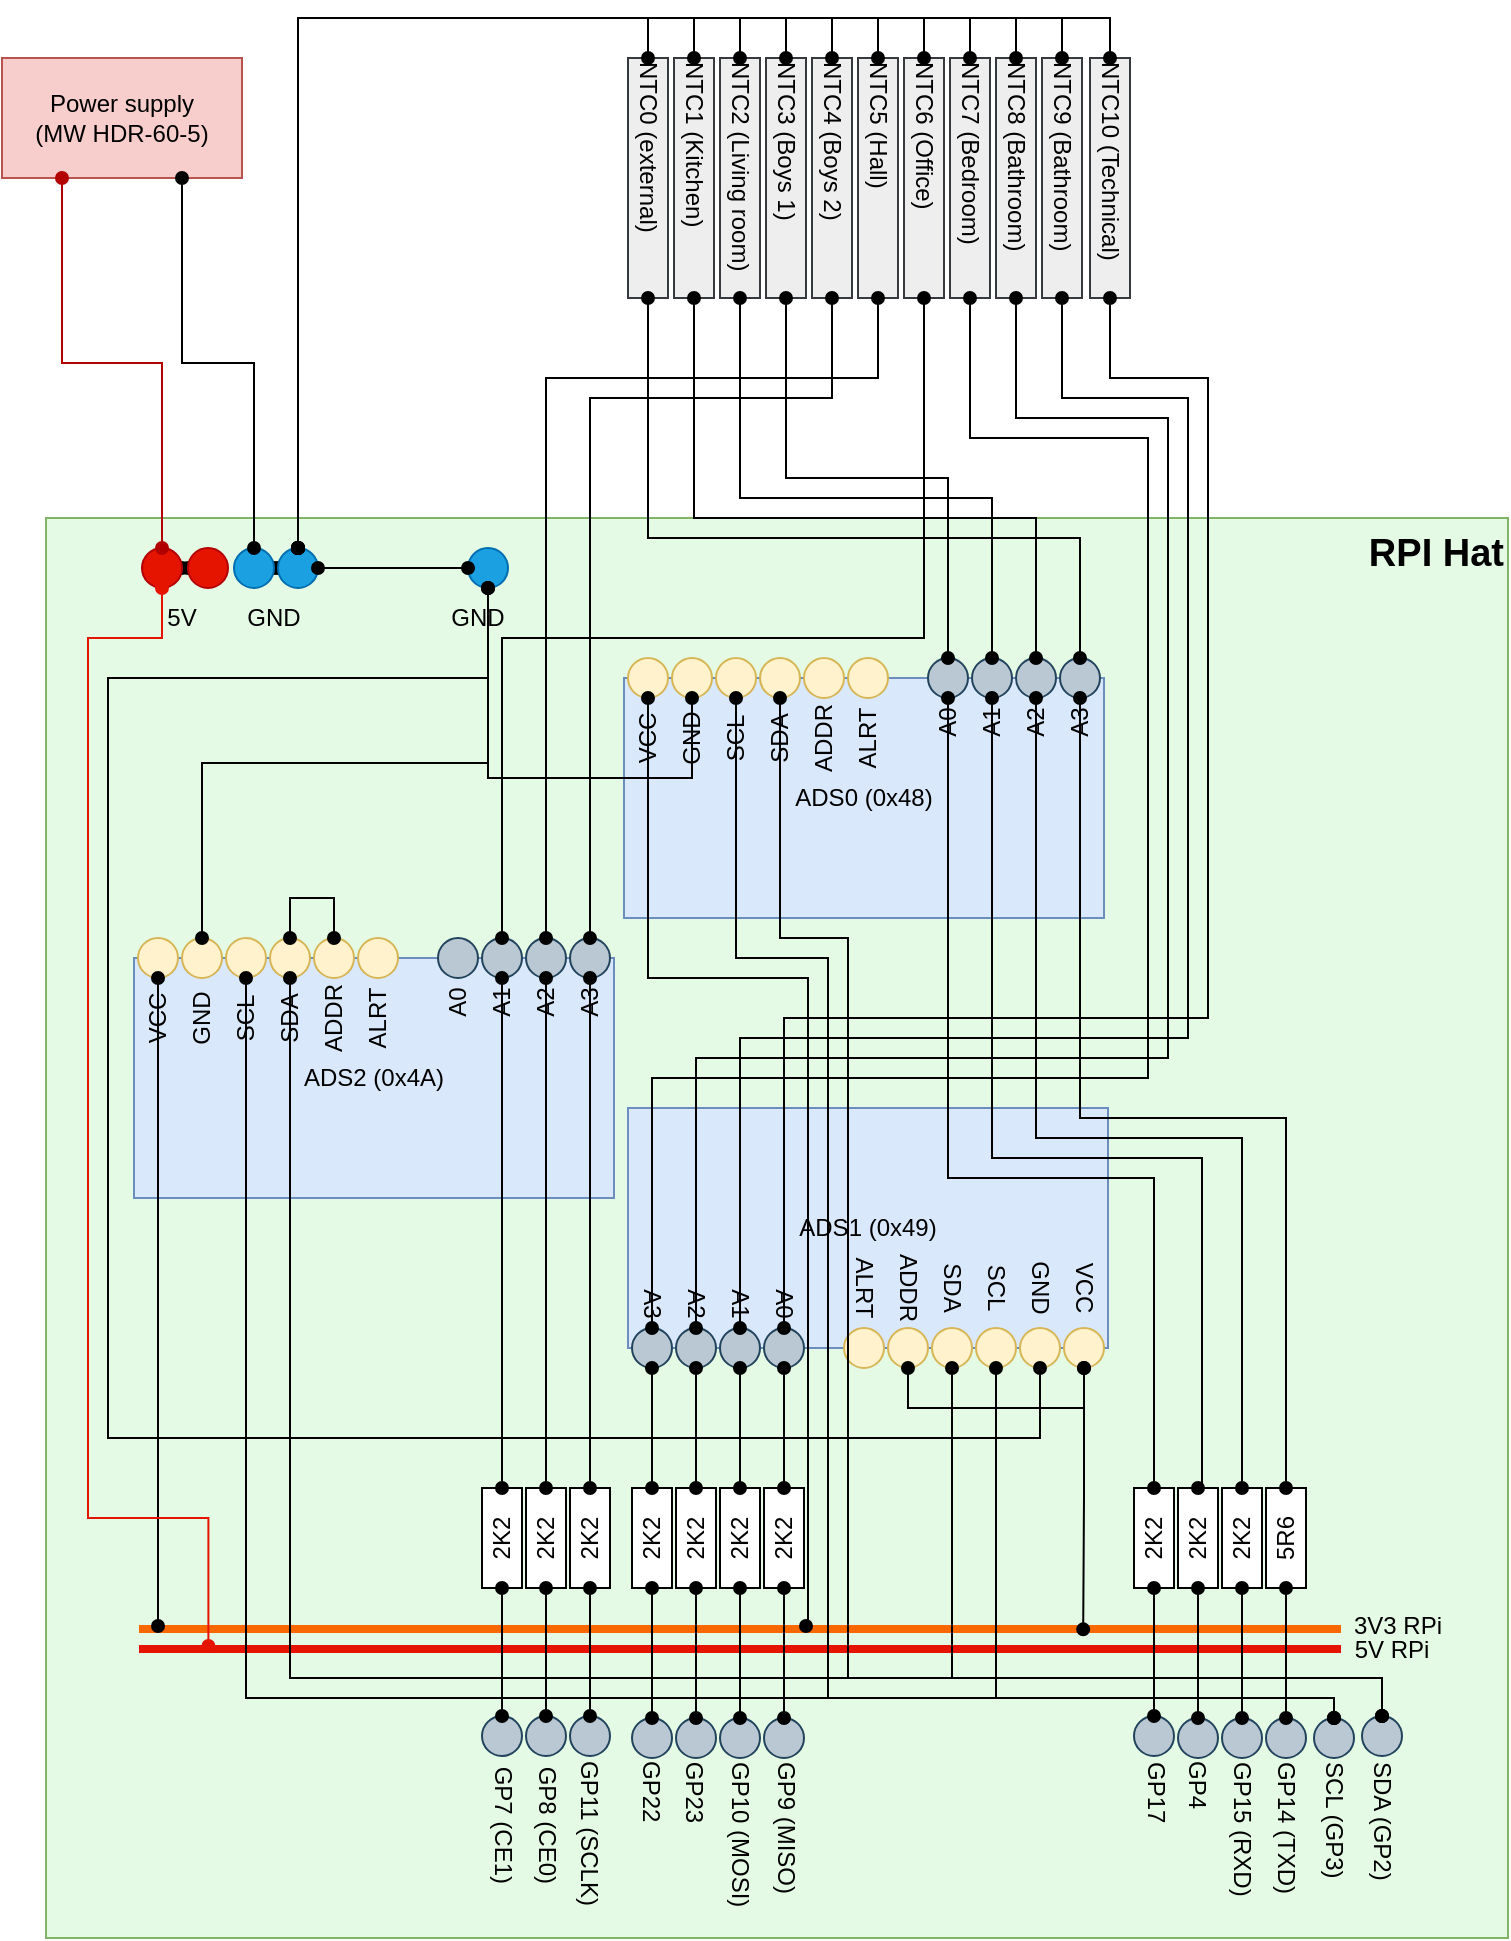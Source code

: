 <mxfile version="13.9.8" type="google" pages="3"><diagram id="8keAD0-EHQw13P_yxtBq" name="Sensor"><mxGraphModel dx="1038" dy="1749" grid="1" gridSize="10" guides="1" tooltips="1" connect="1" arrows="1" fold="1" page="1" pageScale="1" pageWidth="827" pageHeight="1169" math="0" shadow="0"><root><mxCell id="0"/><mxCell id="1" parent="0"/><mxCell id="9gTV9zeL8m1i_PvWg3XE-122" value="Power supply&lt;br&gt;(MW HDR-60-5)" style="rounded=0;whiteSpace=wrap;html=1;fillColor=#f8cecc;strokeColor=#b85450;" parent="1" vertex="1"><mxGeometry x="17" y="-40" width="120" height="60" as="geometry"/></mxCell><mxCell id="9gTV9zeL8m1i_PvWg3XE-224" value="RPI Hat" style="rounded=0;whiteSpace=wrap;html=1;strokeColor=#82b366;shadow=0;fillColor=#E5FAE4;align=right;horizontal=1;verticalAlign=top;fontSize=19;fontStyle=1" parent="1" vertex="1"><mxGeometry x="39" y="190" width="731" height="710" as="geometry"/></mxCell><mxCell id="9gTV9zeL8m1i_PvWg3XE-107" value="" style="group" parent="1" vertex="1" connectable="0"><mxGeometry x="330" y="485" width="240" height="130" as="geometry"/></mxCell><mxCell id="9gTV9zeL8m1i_PvWg3XE-49" value="ADS1 (0x49)" style="rounded=0;whiteSpace=wrap;html=1;rotation=0;fillColor=#dae8fc;strokeColor=#6c8ebf;" parent="9gTV9zeL8m1i_PvWg3XE-107" vertex="1"><mxGeometry width="240" height="120" as="geometry"/></mxCell><mxCell id="9gTV9zeL8m1i_PvWg3XE-50" value="" style="ellipse;whiteSpace=wrap;html=1;aspect=fixed;rotation=-180;fillColor=#fff2cc;strokeColor=#d6b656;" parent="9gTV9zeL8m1i_PvWg3XE-107" vertex="1"><mxGeometry x="108" y="110" width="20" height="20" as="geometry"/></mxCell><mxCell id="9gTV9zeL8m1i_PvWg3XE-51" value="" style="ellipse;whiteSpace=wrap;html=1;aspect=fixed;rotation=-180;fillColor=#fff2cc;strokeColor=#d6b656;" parent="9gTV9zeL8m1i_PvWg3XE-107" vertex="1"><mxGeometry x="130" y="110" width="20" height="20" as="geometry"/></mxCell><mxCell id="9gTV9zeL8m1i_PvWg3XE-52" value="" style="ellipse;whiteSpace=wrap;html=1;aspect=fixed;rotation=-180;fillColor=#fff2cc;strokeColor=#d6b656;" parent="9gTV9zeL8m1i_PvWg3XE-107" vertex="1"><mxGeometry x="152" y="110" width="20" height="20" as="geometry"/></mxCell><mxCell id="9gTV9zeL8m1i_PvWg3XE-53" value="" style="ellipse;whiteSpace=wrap;html=1;aspect=fixed;rotation=-180;fillColor=#fff2cc;strokeColor=#d6b656;" parent="9gTV9zeL8m1i_PvWg3XE-107" vertex="1"><mxGeometry x="174" y="110" width="20" height="20" as="geometry"/></mxCell><mxCell id="9gTV9zeL8m1i_PvWg3XE-54" value="" style="ellipse;whiteSpace=wrap;html=1;aspect=fixed;rotation=-180;fillColor=#fff2cc;strokeColor=#d6b656;" parent="9gTV9zeL8m1i_PvWg3XE-107" vertex="1"><mxGeometry x="196" y="110" width="20" height="20" as="geometry"/></mxCell><mxCell id="9gTV9zeL8m1i_PvWg3XE-55" value="" style="ellipse;whiteSpace=wrap;html=1;aspect=fixed;rotation=-180;fillColor=#fff2cc;strokeColor=#d6b656;" parent="9gTV9zeL8m1i_PvWg3XE-107" vertex="1"><mxGeometry x="218" y="110" width="20" height="20" as="geometry"/></mxCell><mxCell id="9gTV9zeL8m1i_PvWg3XE-56" value="" style="ellipse;whiteSpace=wrap;html=1;aspect=fixed;rotation=-180;fillColor=#bac8d3;strokeColor=#23445d;" parent="9gTV9zeL8m1i_PvWg3XE-107" vertex="1"><mxGeometry x="68" y="110" width="20" height="20" as="geometry"/></mxCell><mxCell id="9gTV9zeL8m1i_PvWg3XE-57" value="" style="ellipse;whiteSpace=wrap;html=1;aspect=fixed;rotation=-180;fillColor=#bac8d3;strokeColor=#23445d;" parent="9gTV9zeL8m1i_PvWg3XE-107" vertex="1"><mxGeometry x="46" y="110" width="20" height="20" as="geometry"/></mxCell><mxCell id="9gTV9zeL8m1i_PvWg3XE-58" value="" style="ellipse;whiteSpace=wrap;html=1;aspect=fixed;rotation=-180;fillColor=#bac8d3;strokeColor=#23445d;" parent="9gTV9zeL8m1i_PvWg3XE-107" vertex="1"><mxGeometry x="24" y="110" width="20" height="20" as="geometry"/></mxCell><mxCell id="9gTV9zeL8m1i_PvWg3XE-59" value="" style="ellipse;whiteSpace=wrap;html=1;aspect=fixed;rotation=-180;fillColor=#bac8d3;strokeColor=#23445d;" parent="9gTV9zeL8m1i_PvWg3XE-107" vertex="1"><mxGeometry x="2" y="110" width="20" height="20" as="geometry"/></mxCell><mxCell id="9gTV9zeL8m1i_PvWg3XE-60" value="A3" style="text;html=1;strokeColor=none;fillColor=none;align=center;verticalAlign=middle;whiteSpace=wrap;rounded=0;rotation=-270;" parent="9gTV9zeL8m1i_PvWg3XE-107" vertex="1"><mxGeometry x="-8" y="88" width="40" height="20" as="geometry"/></mxCell><mxCell id="9gTV9zeL8m1i_PvWg3XE-61" value="A2" style="text;html=1;strokeColor=none;fillColor=none;align=center;verticalAlign=middle;whiteSpace=wrap;rounded=0;rotation=-270;" parent="9gTV9zeL8m1i_PvWg3XE-107" vertex="1"><mxGeometry x="14" y="88" width="40" height="20" as="geometry"/></mxCell><mxCell id="9gTV9zeL8m1i_PvWg3XE-62" value="A1" style="text;html=1;strokeColor=none;fillColor=none;align=center;verticalAlign=middle;whiteSpace=wrap;rounded=0;rotation=-270;" parent="9gTV9zeL8m1i_PvWg3XE-107" vertex="1"><mxGeometry x="36" y="88" width="40" height="20" as="geometry"/></mxCell><mxCell id="9gTV9zeL8m1i_PvWg3XE-63" value="A0" style="text;html=1;strokeColor=none;fillColor=none;align=center;verticalAlign=middle;whiteSpace=wrap;rounded=0;rotation=-270;" parent="9gTV9zeL8m1i_PvWg3XE-107" vertex="1"><mxGeometry x="58" y="88" width="40" height="20" as="geometry"/></mxCell><mxCell id="9gTV9zeL8m1i_PvWg3XE-64" value="ALRT" style="text;html=1;strokeColor=none;fillColor=none;align=center;verticalAlign=middle;whiteSpace=wrap;rounded=0;rotation=-270;" parent="9gTV9zeL8m1i_PvWg3XE-107" vertex="1"><mxGeometry x="98" y="80" width="40" height="20" as="geometry"/></mxCell><mxCell id="9gTV9zeL8m1i_PvWg3XE-65" value="ADDR" style="text;html=1;strokeColor=none;fillColor=none;align=center;verticalAlign=middle;whiteSpace=wrap;rounded=0;rotation=-270;" parent="9gTV9zeL8m1i_PvWg3XE-107" vertex="1"><mxGeometry x="120" y="80" width="40" height="20" as="geometry"/></mxCell><mxCell id="9gTV9zeL8m1i_PvWg3XE-66" value="SDA" style="text;html=1;strokeColor=none;fillColor=none;align=center;verticalAlign=middle;whiteSpace=wrap;rounded=0;rotation=-270;" parent="9gTV9zeL8m1i_PvWg3XE-107" vertex="1"><mxGeometry x="142" y="80" width="40" height="20" as="geometry"/></mxCell><mxCell id="9gTV9zeL8m1i_PvWg3XE-67" value="SCL" style="text;html=1;strokeColor=none;fillColor=none;align=center;verticalAlign=middle;whiteSpace=wrap;rounded=0;rotation=-270;" parent="9gTV9zeL8m1i_PvWg3XE-107" vertex="1"><mxGeometry x="164" y="80" width="40" height="20" as="geometry"/></mxCell><mxCell id="9gTV9zeL8m1i_PvWg3XE-68" value="GND" style="text;html=1;strokeColor=none;fillColor=none;align=center;verticalAlign=middle;whiteSpace=wrap;rounded=0;rotation=-270;" parent="9gTV9zeL8m1i_PvWg3XE-107" vertex="1"><mxGeometry x="186" y="80" width="40" height="20" as="geometry"/></mxCell><mxCell id="9gTV9zeL8m1i_PvWg3XE-69" value="VCC" style="text;html=1;strokeColor=none;fillColor=none;align=center;verticalAlign=middle;whiteSpace=wrap;rounded=0;rotation=-270;" parent="9gTV9zeL8m1i_PvWg3XE-107" vertex="1"><mxGeometry x="208" y="80" width="40" height="20" as="geometry"/></mxCell><mxCell id="9gTV9zeL8m1i_PvWg3XE-96" style="edgeStyle=orthogonalEdgeStyle;rounded=0;orthogonalLoop=1;jettySize=auto;html=1;exitX=0.5;exitY=0;exitDx=0;exitDy=0;entryX=0.5;entryY=0;entryDx=0;entryDy=0;endArrow=oval;endFill=1;startArrow=oval;startFill=1;" parent="9gTV9zeL8m1i_PvWg3XE-107" source="9gTV9zeL8m1i_PvWg3XE-55" target="9gTV9zeL8m1i_PvWg3XE-51" edge="1"><mxGeometry x="660" y="970" as="geometry"/></mxCell><mxCell id="9gTV9zeL8m1i_PvWg3XE-25" value="" style="group" parent="1" vertex="1" connectable="0"><mxGeometry x="83" y="400" width="240" height="130" as="geometry"/></mxCell><mxCell id="9gTV9zeL8m1i_PvWg3XE-26" value="ADS2 (0x4A)" style="rounded=0;whiteSpace=wrap;html=1;fillColor=#dae8fc;strokeColor=#6c8ebf;" parent="9gTV9zeL8m1i_PvWg3XE-25" vertex="1"><mxGeometry y="10" width="240" height="120" as="geometry"/></mxCell><mxCell id="9gTV9zeL8m1i_PvWg3XE-27" value="" style="ellipse;whiteSpace=wrap;html=1;aspect=fixed;fillColor=#fff2cc;strokeColor=#d6b656;" parent="9gTV9zeL8m1i_PvWg3XE-25" vertex="1"><mxGeometry x="112" width="20" height="20" as="geometry"/></mxCell><mxCell id="9gTV9zeL8m1i_PvWg3XE-28" value="" style="ellipse;whiteSpace=wrap;html=1;aspect=fixed;fillColor=#fff2cc;strokeColor=#d6b656;" parent="9gTV9zeL8m1i_PvWg3XE-25" vertex="1"><mxGeometry x="90" width="20" height="20" as="geometry"/></mxCell><mxCell id="9gTV9zeL8m1i_PvWg3XE-29" value="" style="ellipse;whiteSpace=wrap;html=1;aspect=fixed;fillColor=#fff2cc;strokeColor=#d6b656;" parent="9gTV9zeL8m1i_PvWg3XE-25" vertex="1"><mxGeometry x="68" width="20" height="20" as="geometry"/></mxCell><mxCell id="9gTV9zeL8m1i_PvWg3XE-30" value="" style="ellipse;whiteSpace=wrap;html=1;aspect=fixed;fillColor=#fff2cc;strokeColor=#d6b656;" parent="9gTV9zeL8m1i_PvWg3XE-25" vertex="1"><mxGeometry x="46" width="20" height="20" as="geometry"/></mxCell><mxCell id="9gTV9zeL8m1i_PvWg3XE-31" value="" style="ellipse;whiteSpace=wrap;html=1;aspect=fixed;fillColor=#fff2cc;strokeColor=#d6b656;" parent="9gTV9zeL8m1i_PvWg3XE-25" vertex="1"><mxGeometry x="24" width="20" height="20" as="geometry"/></mxCell><mxCell id="9gTV9zeL8m1i_PvWg3XE-32" value="" style="ellipse;whiteSpace=wrap;html=1;aspect=fixed;fillColor=#fff2cc;strokeColor=#d6b656;" parent="9gTV9zeL8m1i_PvWg3XE-25" vertex="1"><mxGeometry x="2" width="20" height="20" as="geometry"/></mxCell><mxCell id="9gTV9zeL8m1i_PvWg3XE-33" value="" style="ellipse;whiteSpace=wrap;html=1;aspect=fixed;fillColor=#bac8d3;strokeColor=#23445d;" parent="9gTV9zeL8m1i_PvWg3XE-25" vertex="1"><mxGeometry x="152" width="20" height="20" as="geometry"/></mxCell><mxCell id="9gTV9zeL8m1i_PvWg3XE-34" value="" style="ellipse;whiteSpace=wrap;html=1;aspect=fixed;fillColor=#bac8d3;strokeColor=#23445d;" parent="9gTV9zeL8m1i_PvWg3XE-25" vertex="1"><mxGeometry x="174" width="20" height="20" as="geometry"/></mxCell><mxCell id="9gTV9zeL8m1i_PvWg3XE-35" value="" style="ellipse;whiteSpace=wrap;html=1;aspect=fixed;fillColor=#bac8d3;strokeColor=#23445d;" parent="9gTV9zeL8m1i_PvWg3XE-25" vertex="1"><mxGeometry x="196" width="20" height="20" as="geometry"/></mxCell><mxCell id="9gTV9zeL8m1i_PvWg3XE-36" value="" style="ellipse;whiteSpace=wrap;html=1;aspect=fixed;fillColor=#bac8d3;strokeColor=#23445d;" parent="9gTV9zeL8m1i_PvWg3XE-25" vertex="1"><mxGeometry x="218" width="20" height="20" as="geometry"/></mxCell><mxCell id="9gTV9zeL8m1i_PvWg3XE-37" value="A3" style="text;html=1;strokeColor=none;fillColor=none;align=center;verticalAlign=middle;whiteSpace=wrap;rounded=0;rotation=-90;" parent="9gTV9zeL8m1i_PvWg3XE-25" vertex="1"><mxGeometry x="208" y="22" width="40" height="20" as="geometry"/></mxCell><mxCell id="9gTV9zeL8m1i_PvWg3XE-38" value="A2" style="text;html=1;strokeColor=none;fillColor=none;align=center;verticalAlign=middle;whiteSpace=wrap;rounded=0;rotation=-90;" parent="9gTV9zeL8m1i_PvWg3XE-25" vertex="1"><mxGeometry x="186" y="22" width="40" height="20" as="geometry"/></mxCell><mxCell id="9gTV9zeL8m1i_PvWg3XE-39" value="A1" style="text;html=1;strokeColor=none;fillColor=none;align=center;verticalAlign=middle;whiteSpace=wrap;rounded=0;rotation=-90;" parent="9gTV9zeL8m1i_PvWg3XE-25" vertex="1"><mxGeometry x="164" y="22" width="40" height="20" as="geometry"/></mxCell><mxCell id="9gTV9zeL8m1i_PvWg3XE-40" value="A0" style="text;html=1;strokeColor=none;fillColor=none;align=center;verticalAlign=middle;whiteSpace=wrap;rounded=0;rotation=-90;" parent="9gTV9zeL8m1i_PvWg3XE-25" vertex="1"><mxGeometry x="142" y="22" width="40" height="20" as="geometry"/></mxCell><mxCell id="9gTV9zeL8m1i_PvWg3XE-41" value="ALRT" style="text;html=1;strokeColor=none;fillColor=none;align=center;verticalAlign=middle;whiteSpace=wrap;rounded=0;rotation=-90;" parent="9gTV9zeL8m1i_PvWg3XE-25" vertex="1"><mxGeometry x="102" y="30" width="40" height="20" as="geometry"/></mxCell><mxCell id="9gTV9zeL8m1i_PvWg3XE-42" value="ADDR" style="text;html=1;strokeColor=none;fillColor=none;align=center;verticalAlign=middle;whiteSpace=wrap;rounded=0;rotation=-90;" parent="9gTV9zeL8m1i_PvWg3XE-25" vertex="1"><mxGeometry x="80" y="30" width="40" height="20" as="geometry"/></mxCell><mxCell id="9gTV9zeL8m1i_PvWg3XE-43" value="SDA" style="text;html=1;strokeColor=none;fillColor=none;align=center;verticalAlign=middle;whiteSpace=wrap;rounded=0;rotation=-90;" parent="9gTV9zeL8m1i_PvWg3XE-25" vertex="1"><mxGeometry x="58" y="30" width="40" height="20" as="geometry"/></mxCell><mxCell id="9gTV9zeL8m1i_PvWg3XE-44" value="SCL" style="text;html=1;strokeColor=none;fillColor=none;align=center;verticalAlign=middle;whiteSpace=wrap;rounded=0;rotation=-90;" parent="9gTV9zeL8m1i_PvWg3XE-25" vertex="1"><mxGeometry x="36" y="30" width="40" height="20" as="geometry"/></mxCell><mxCell id="9gTV9zeL8m1i_PvWg3XE-45" value="GND" style="text;html=1;strokeColor=none;fillColor=none;align=center;verticalAlign=middle;whiteSpace=wrap;rounded=0;rotation=-90;" parent="9gTV9zeL8m1i_PvWg3XE-25" vertex="1"><mxGeometry x="14" y="30" width="40" height="20" as="geometry"/></mxCell><mxCell id="9gTV9zeL8m1i_PvWg3XE-46" value="VCC" style="text;html=1;strokeColor=none;fillColor=none;align=center;verticalAlign=middle;whiteSpace=wrap;rounded=0;rotation=-90;" parent="9gTV9zeL8m1i_PvWg3XE-25" vertex="1"><mxGeometry x="-8" y="30" width="40" height="20" as="geometry"/></mxCell><mxCell id="9gTV9zeL8m1i_PvWg3XE-95" style="edgeStyle=orthogonalEdgeStyle;rounded=0;orthogonalLoop=1;jettySize=auto;html=1;exitX=0.5;exitY=0;exitDx=0;exitDy=0;entryX=0.5;entryY=0;entryDx=0;entryDy=0;endArrow=oval;endFill=1;startArrow=oval;startFill=1;" parent="9gTV9zeL8m1i_PvWg3XE-25" source="9gTV9zeL8m1i_PvWg3XE-28" target="9gTV9zeL8m1i_PvWg3XE-29" edge="1"><mxGeometry relative="1" as="geometry"><Array as="points"><mxPoint x="100" y="-20"/><mxPoint x="78" y="-20"/></Array></mxGeometry></mxCell><mxCell id="9gTV9zeL8m1i_PvWg3XE-73" value="NTC0 (external)" style="rounded=0;whiteSpace=wrap;html=1;rotation=90;align=left;fillColor=#eeeeee;strokeColor=#36393d;" parent="1" vertex="1"><mxGeometry x="280" y="10" width="120" height="20" as="geometry"/></mxCell><mxCell id="9gTV9zeL8m1i_PvWg3XE-74" value="NTC1 (Kitchen)" style="rounded=0;whiteSpace=wrap;html=1;rotation=90;align=left;fillColor=#eeeeee;strokeColor=#36393d;" parent="1" vertex="1"><mxGeometry x="303" y="10" width="120" height="20" as="geometry"/></mxCell><mxCell id="9gTV9zeL8m1i_PvWg3XE-75" value="NTC2 (Living room)" style="rounded=0;whiteSpace=wrap;html=1;rotation=90;align=left;fillColor=#eeeeee;strokeColor=#36393d;" parent="1" vertex="1"><mxGeometry x="326" y="10" width="120" height="20" as="geometry"/></mxCell><mxCell id="9gTV9zeL8m1i_PvWg3XE-76" value="NTC3 (Boys 1)" style="rounded=0;whiteSpace=wrap;html=1;rotation=90;align=left;fillColor=#eeeeee;strokeColor=#36393d;" parent="1" vertex="1"><mxGeometry x="349" y="10" width="120" height="20" as="geometry"/></mxCell><mxCell id="9gTV9zeL8m1i_PvWg3XE-77" value="NTC4 (Boys 2)" style="rounded=0;whiteSpace=wrap;html=1;rotation=90;align=left;fillColor=#eeeeee;strokeColor=#36393d;" parent="1" vertex="1"><mxGeometry x="372" y="10" width="120" height="20" as="geometry"/></mxCell><mxCell id="9gTV9zeL8m1i_PvWg3XE-78" value="NTC5 (Hall)" style="rounded=0;whiteSpace=wrap;html=1;rotation=90;align=left;fillColor=#eeeeee;strokeColor=#36393d;" parent="1" vertex="1"><mxGeometry x="395" y="10" width="120" height="20" as="geometry"/></mxCell><mxCell id="9gTV9zeL8m1i_PvWg3XE-79" value="NTC6 (Office)" style="rounded=0;whiteSpace=wrap;html=1;rotation=90;align=left;fillColor=#eeeeee;strokeColor=#36393d;" parent="1" vertex="1"><mxGeometry x="418" y="10" width="120" height="20" as="geometry"/></mxCell><mxCell id="9gTV9zeL8m1i_PvWg3XE-80" value="NTC7 (Bedroom)" style="rounded=0;whiteSpace=wrap;html=1;rotation=90;align=left;fillColor=#eeeeee;strokeColor=#36393d;" parent="1" vertex="1"><mxGeometry x="441" y="10" width="120" height="20" as="geometry"/></mxCell><mxCell id="9gTV9zeL8m1i_PvWg3XE-81" value="NTC8 (Bathroom)" style="rounded=0;whiteSpace=wrap;html=1;rotation=90;align=left;fillColor=#eeeeee;strokeColor=#36393d;" parent="1" vertex="1"><mxGeometry x="464" y="10" width="120" height="20" as="geometry"/></mxCell><mxCell id="9gTV9zeL8m1i_PvWg3XE-82" value="NTC9 (Bathroom)" style="rounded=0;whiteSpace=wrap;html=1;rotation=90;align=left;fillColor=#eeeeee;strokeColor=#36393d;" parent="1" vertex="1"><mxGeometry x="487" y="10" width="120" height="20" as="geometry"/></mxCell><mxCell id="9gTV9zeL8m1i_PvWg3XE-83" value="NTC10 (Technical)" style="rounded=0;whiteSpace=wrap;html=1;rotation=90;align=left;fillColor=#eeeeee;strokeColor=#36393d;" parent="1" vertex="1"><mxGeometry x="511" y="10" width="120" height="20" as="geometry"/></mxCell><mxCell id="9gTV9zeL8m1i_PvWg3XE-121" style="edgeStyle=orthogonalEdgeStyle;rounded=0;orthogonalLoop=1;jettySize=auto;html=1;exitX=1;exitY=0.5;exitDx=0;exitDy=0;endArrow=oval;endFill=1;entryX=0;entryY=0.5;entryDx=0;entryDy=0;startArrow=oval;startFill=1;" parent="1" source="9gTV9zeL8m1i_PvWg3XE-88" target="9gTV9zeL8m1i_PvWg3XE-89" edge="1"><mxGeometry relative="1" as="geometry"><mxPoint x="130" y="160.0" as="targetPoint"/></mxGeometry></mxCell><mxCell id="9gTV9zeL8m1i_PvWg3XE-88" value="" style="ellipse;whiteSpace=wrap;html=1;aspect=fixed;fillColor=#e51400;strokeColor=#B20000;fontColor=#ffffff;" parent="1" vertex="1"><mxGeometry x="87" y="205" width="20" height="20" as="geometry"/></mxCell><mxCell id="9gTV9zeL8m1i_PvWg3XE-89" value="" style="ellipse;whiteSpace=wrap;html=1;aspect=fixed;fillColor=#e51400;strokeColor=#B20000;fontColor=#ffffff;" parent="1" vertex="1"><mxGeometry x="110" y="205" width="20" height="20" as="geometry"/></mxCell><mxCell id="9gTV9zeL8m1i_PvWg3XE-120" style="edgeStyle=orthogonalEdgeStyle;rounded=0;orthogonalLoop=1;jettySize=auto;html=1;exitX=1;exitY=0.5;exitDx=0;exitDy=0;entryX=0;entryY=0.5;entryDx=0;entryDy=0;endArrow=oval;endFill=1;startArrow=oval;startFill=1;" parent="1" source="9gTV9zeL8m1i_PvWg3XE-90" target="9gTV9zeL8m1i_PvWg3XE-91" edge="1"><mxGeometry relative="1" as="geometry"/></mxCell><mxCell id="9gTV9zeL8m1i_PvWg3XE-90" value="" style="ellipse;whiteSpace=wrap;html=1;aspect=fixed;fillColor=#1ba1e2;strokeColor=#006EAF;fontColor=#ffffff;" parent="1" vertex="1"><mxGeometry x="133" y="205" width="20" height="20" as="geometry"/></mxCell><mxCell id="9gTV9zeL8m1i_PvWg3XE-91" value="" style="ellipse;whiteSpace=wrap;html=1;aspect=fixed;fillColor=#1ba1e2;strokeColor=#006EAF;fontColor=#ffffff;" parent="1" vertex="1"><mxGeometry x="155" y="205" width="20" height="20" as="geometry"/></mxCell><mxCell id="9gTV9zeL8m1i_PvWg3XE-93" value="GND" style="text;html=1;strokeColor=none;fillColor=none;align=center;verticalAlign=middle;whiteSpace=wrap;rounded=0;" parent="1" vertex="1"><mxGeometry x="133" y="230" width="40" height="20" as="geometry"/></mxCell><mxCell id="9gTV9zeL8m1i_PvWg3XE-94" value="5V" style="text;html=1;strokeColor=none;fillColor=none;align=center;verticalAlign=middle;whiteSpace=wrap;rounded=0;" parent="1" vertex="1"><mxGeometry x="87" y="230" width="40" height="20" as="geometry"/></mxCell><mxCell id="9gTV9zeL8m1i_PvWg3XE-98" style="edgeStyle=orthogonalEdgeStyle;rounded=0;orthogonalLoop=1;jettySize=auto;html=1;entryX=1;entryY=0.5;entryDx=0;entryDy=0;endArrow=oval;endFill=1;exitX=0.5;exitY=0;exitDx=0;exitDy=0;startArrow=oval;startFill=1;" parent="1" source="9gTV9zeL8m1i_PvWg3XE-36" target="9gTV9zeL8m1i_PvWg3XE-77" edge="1"><mxGeometry relative="1" as="geometry"><mxPoint x="320" y="300" as="sourcePoint"/><Array as="points"><mxPoint x="311" y="130"/><mxPoint x="432" y="130"/></Array></mxGeometry></mxCell><mxCell id="9gTV9zeL8m1i_PvWg3XE-99" style="edgeStyle=orthogonalEdgeStyle;rounded=0;orthogonalLoop=1;jettySize=auto;html=1;entryX=1;entryY=0.5;entryDx=0;entryDy=0;endArrow=oval;endFill=1;exitX=0.5;exitY=0;exitDx=0;exitDy=0;startArrow=oval;startFill=1;" parent="1" source="9gTV9zeL8m1i_PvWg3XE-35" target="9gTV9zeL8m1i_PvWg3XE-78" edge="1"><mxGeometry relative="1" as="geometry"><mxPoint x="289" y="390" as="sourcePoint"/><Array as="points"><mxPoint x="289" y="120"/><mxPoint x="455" y="120"/></Array></mxGeometry></mxCell><mxCell id="9gTV9zeL8m1i_PvWg3XE-100" style="edgeStyle=orthogonalEdgeStyle;rounded=0;orthogonalLoop=1;jettySize=auto;html=1;entryX=1;entryY=0.5;entryDx=0;entryDy=0;endArrow=oval;endFill=1;exitX=0.5;exitY=0;exitDx=0;exitDy=0;startArrow=oval;startFill=1;" parent="1" source="9gTV9zeL8m1i_PvWg3XE-34" target="9gTV9zeL8m1i_PvWg3XE-79" edge="1"><mxGeometry relative="1" as="geometry"><Array as="points"><mxPoint x="267" y="250"/><mxPoint x="478" y="250"/></Array></mxGeometry></mxCell><mxCell id="9gTV9zeL8m1i_PvWg3XE-101" style="edgeStyle=orthogonalEdgeStyle;rounded=0;orthogonalLoop=1;jettySize=auto;html=1;entryX=1;entryY=0.5;entryDx=0;entryDy=0;endArrow=oval;endFill=1;startArrow=oval;startFill=1;" parent="1" source="9gTV9zeL8m1i_PvWg3XE-59" target="9gTV9zeL8m1i_PvWg3XE-80" edge="1"><mxGeometry relative="1" as="geometry"><mxPoint x="342" y="590" as="sourcePoint"/><Array as="points"><mxPoint x="342" y="470"/><mxPoint x="590" y="470"/><mxPoint x="590" y="150"/><mxPoint x="501" y="150"/></Array></mxGeometry></mxCell><mxCell id="9gTV9zeL8m1i_PvWg3XE-103" style="edgeStyle=orthogonalEdgeStyle;rounded=0;orthogonalLoop=1;jettySize=auto;html=1;endArrow=oval;endFill=1;exitX=1;exitY=0.5;exitDx=0;exitDy=0;startArrow=oval;startFill=1;" parent="1" source="9gTV9zeL8m1i_PvWg3XE-81" target="9gTV9zeL8m1i_PvWg3XE-58" edge="1"><mxGeometry relative="1" as="geometry"><mxPoint x="620" y="210" as="sourcePoint"/><Array as="points"><mxPoint x="524" y="140"/><mxPoint x="600" y="140"/><mxPoint x="600" y="460"/><mxPoint x="364" y="460"/></Array></mxGeometry></mxCell><mxCell id="9gTV9zeL8m1i_PvWg3XE-105" style="edgeStyle=orthogonalEdgeStyle;rounded=0;orthogonalLoop=1;jettySize=auto;html=1;entryX=1;entryY=0.5;entryDx=0;entryDy=0;endArrow=oval;endFill=1;startArrow=oval;startFill=1;" parent="1" source="9gTV9zeL8m1i_PvWg3XE-57" target="9gTV9zeL8m1i_PvWg3XE-82" edge="1"><mxGeometry relative="1" as="geometry"><Array as="points"><mxPoint x="386" y="450"/><mxPoint x="610" y="450"/><mxPoint x="610" y="130"/><mxPoint x="547" y="130"/></Array></mxGeometry></mxCell><mxCell id="9gTV9zeL8m1i_PvWg3XE-106" style="edgeStyle=orthogonalEdgeStyle;rounded=0;orthogonalLoop=1;jettySize=auto;html=1;endArrow=oval;endFill=1;startArrow=oval;startFill=1;" parent="1" source="9gTV9zeL8m1i_PvWg3XE-83" target="9gTV9zeL8m1i_PvWg3XE-56" edge="1"><mxGeometry relative="1" as="geometry"><Array as="points"><mxPoint x="571" y="120"/><mxPoint x="620" y="120"/><mxPoint x="620" y="440"/><mxPoint x="408" y="440"/></Array></mxGeometry></mxCell><mxCell id="9gTV9zeL8m1i_PvWg3XE-108" value="" style="group" parent="1" vertex="1" connectable="0"><mxGeometry x="328" y="260" width="240" height="130" as="geometry"/></mxCell><mxCell id="9gTV9zeL8m1i_PvWg3XE-1" value="ADS0 (0x48)" style="rounded=0;whiteSpace=wrap;html=1;fillColor=#dae8fc;strokeColor=#6c8ebf;" parent="9gTV9zeL8m1i_PvWg3XE-108" vertex="1"><mxGeometry y="10" width="240" height="120" as="geometry"/></mxCell><mxCell id="9gTV9zeL8m1i_PvWg3XE-2" value="" style="ellipse;whiteSpace=wrap;html=1;aspect=fixed;fillColor=#fff2cc;strokeColor=#d6b656;" parent="9gTV9zeL8m1i_PvWg3XE-108" vertex="1"><mxGeometry x="112" width="20" height="20" as="geometry"/></mxCell><mxCell id="9gTV9zeL8m1i_PvWg3XE-3" value="" style="ellipse;whiteSpace=wrap;html=1;aspect=fixed;fillColor=#fff2cc;strokeColor=#d6b656;" parent="9gTV9zeL8m1i_PvWg3XE-108" vertex="1"><mxGeometry x="90" width="20" height="20" as="geometry"/></mxCell><mxCell id="9gTV9zeL8m1i_PvWg3XE-4" value="" style="ellipse;whiteSpace=wrap;html=1;aspect=fixed;fillColor=#fff2cc;strokeColor=#d6b656;" parent="9gTV9zeL8m1i_PvWg3XE-108" vertex="1"><mxGeometry x="68" width="20" height="20" as="geometry"/></mxCell><mxCell id="9gTV9zeL8m1i_PvWg3XE-5" value="" style="ellipse;whiteSpace=wrap;html=1;aspect=fixed;fillColor=#fff2cc;strokeColor=#d6b656;" parent="9gTV9zeL8m1i_PvWg3XE-108" vertex="1"><mxGeometry x="46" width="20" height="20" as="geometry"/></mxCell><mxCell id="9gTV9zeL8m1i_PvWg3XE-6" value="" style="ellipse;whiteSpace=wrap;html=1;aspect=fixed;fillColor=#fff2cc;strokeColor=#d6b656;" parent="9gTV9zeL8m1i_PvWg3XE-108" vertex="1"><mxGeometry x="24" width="20" height="20" as="geometry"/></mxCell><mxCell id="9gTV9zeL8m1i_PvWg3XE-7" value="" style="ellipse;whiteSpace=wrap;html=1;aspect=fixed;fillColor=#fff2cc;strokeColor=#d6b656;" parent="9gTV9zeL8m1i_PvWg3XE-108" vertex="1"><mxGeometry x="2" width="20" height="20" as="geometry"/></mxCell><mxCell id="9gTV9zeL8m1i_PvWg3XE-8" value="" style="ellipse;whiteSpace=wrap;html=1;aspect=fixed;fillColor=#bac8d3;strokeColor=#23445d;" parent="9gTV9zeL8m1i_PvWg3XE-108" vertex="1"><mxGeometry x="152" width="20" height="20" as="geometry"/></mxCell><mxCell id="9gTV9zeL8m1i_PvWg3XE-9" value="" style="ellipse;whiteSpace=wrap;html=1;aspect=fixed;fillColor=#bac8d3;strokeColor=#23445d;" parent="9gTV9zeL8m1i_PvWg3XE-108" vertex="1"><mxGeometry x="174" width="20" height="20" as="geometry"/></mxCell><mxCell id="9gTV9zeL8m1i_PvWg3XE-10" value="" style="ellipse;whiteSpace=wrap;html=1;aspect=fixed;fillColor=#bac8d3;strokeColor=#23445d;" parent="9gTV9zeL8m1i_PvWg3XE-108" vertex="1"><mxGeometry x="196" width="20" height="20" as="geometry"/></mxCell><mxCell id="9gTV9zeL8m1i_PvWg3XE-11" value="" style="ellipse;whiteSpace=wrap;html=1;aspect=fixed;fillColor=#bac8d3;strokeColor=#23445d;" parent="9gTV9zeL8m1i_PvWg3XE-108" vertex="1"><mxGeometry x="218" width="20" height="20" as="geometry"/></mxCell><mxCell id="9gTV9zeL8m1i_PvWg3XE-14" value="A3" style="text;html=1;strokeColor=none;fillColor=none;align=center;verticalAlign=middle;whiteSpace=wrap;rounded=0;rotation=-90;" parent="9gTV9zeL8m1i_PvWg3XE-108" vertex="1"><mxGeometry x="208" y="22" width="40" height="20" as="geometry"/></mxCell><mxCell id="9gTV9zeL8m1i_PvWg3XE-15" value="A2" style="text;html=1;strokeColor=none;fillColor=none;align=center;verticalAlign=middle;whiteSpace=wrap;rounded=0;rotation=-90;" parent="9gTV9zeL8m1i_PvWg3XE-108" vertex="1"><mxGeometry x="186" y="22" width="40" height="20" as="geometry"/></mxCell><mxCell id="9gTV9zeL8m1i_PvWg3XE-16" value="A1" style="text;html=1;strokeColor=none;fillColor=none;align=center;verticalAlign=middle;whiteSpace=wrap;rounded=0;rotation=-90;" parent="9gTV9zeL8m1i_PvWg3XE-108" vertex="1"><mxGeometry x="164" y="22" width="40" height="20" as="geometry"/></mxCell><mxCell id="9gTV9zeL8m1i_PvWg3XE-17" value="A0" style="text;html=1;strokeColor=none;fillColor=none;align=center;verticalAlign=middle;whiteSpace=wrap;rounded=0;rotation=-90;" parent="9gTV9zeL8m1i_PvWg3XE-108" vertex="1"><mxGeometry x="142" y="22" width="40" height="20" as="geometry"/></mxCell><mxCell id="9gTV9zeL8m1i_PvWg3XE-18" value="ALRT" style="text;html=1;strokeColor=none;fillColor=none;align=center;verticalAlign=middle;whiteSpace=wrap;rounded=0;rotation=-90;" parent="9gTV9zeL8m1i_PvWg3XE-108" vertex="1"><mxGeometry x="102" y="30" width="40" height="20" as="geometry"/></mxCell><mxCell id="9gTV9zeL8m1i_PvWg3XE-19" value="ADDR" style="text;html=1;strokeColor=none;fillColor=none;align=center;verticalAlign=middle;whiteSpace=wrap;rounded=0;rotation=-90;" parent="9gTV9zeL8m1i_PvWg3XE-108" vertex="1"><mxGeometry x="80" y="30" width="40" height="20" as="geometry"/></mxCell><mxCell id="9gTV9zeL8m1i_PvWg3XE-20" value="SDA" style="text;html=1;strokeColor=none;fillColor=none;align=center;verticalAlign=middle;whiteSpace=wrap;rounded=0;rotation=-90;" parent="9gTV9zeL8m1i_PvWg3XE-108" vertex="1"><mxGeometry x="58" y="30" width="40" height="20" as="geometry"/></mxCell><mxCell id="9gTV9zeL8m1i_PvWg3XE-21" value="SCL" style="text;html=1;strokeColor=none;fillColor=none;align=center;verticalAlign=middle;whiteSpace=wrap;rounded=0;rotation=-90;" parent="9gTV9zeL8m1i_PvWg3XE-108" vertex="1"><mxGeometry x="36" y="30" width="40" height="20" as="geometry"/></mxCell><mxCell id="9gTV9zeL8m1i_PvWg3XE-22" value="GND" style="text;html=1;strokeColor=none;fillColor=none;align=center;verticalAlign=middle;whiteSpace=wrap;rounded=0;rotation=-90;" parent="9gTV9zeL8m1i_PvWg3XE-108" vertex="1"><mxGeometry x="14" y="30" width="40" height="20" as="geometry"/></mxCell><mxCell id="9gTV9zeL8m1i_PvWg3XE-23" value="VCC" style="text;html=1;strokeColor=none;fillColor=none;align=center;verticalAlign=middle;whiteSpace=wrap;rounded=0;rotation=-90;" parent="9gTV9zeL8m1i_PvWg3XE-108" vertex="1"><mxGeometry x="-8" y="30" width="40" height="20" as="geometry"/></mxCell><mxCell id="9gTV9zeL8m1i_PvWg3XE-123" style="edgeStyle=orthogonalEdgeStyle;rounded=0;orthogonalLoop=1;jettySize=auto;html=1;exitX=0.25;exitY=1;exitDx=0;exitDy=0;entryX=0.5;entryY=0;entryDx=0;entryDy=0;endArrow=oval;endFill=1;fillColor=#e51400;strokeColor=#B20000;startArrow=oval;startFill=1;" parent="1" source="9gTV9zeL8m1i_PvWg3XE-122" target="9gTV9zeL8m1i_PvWg3XE-88" edge="1"><mxGeometry relative="1" as="geometry"/></mxCell><mxCell id="9gTV9zeL8m1i_PvWg3XE-124" style="edgeStyle=orthogonalEdgeStyle;rounded=0;orthogonalLoop=1;jettySize=auto;html=1;exitX=0.75;exitY=1;exitDx=0;exitDy=0;entryX=0.5;entryY=0;entryDx=0;entryDy=0;endArrow=oval;endFill=1;startArrow=oval;startFill=1;" parent="1" source="9gTV9zeL8m1i_PvWg3XE-122" target="9gTV9zeL8m1i_PvWg3XE-90" edge="1"><mxGeometry relative="1" as="geometry"/></mxCell><mxCell id="9gTV9zeL8m1i_PvWg3XE-125" value="" style="ellipse;whiteSpace=wrap;html=1;aspect=fixed;fillColor=#1ba1e2;strokeColor=#006EAF;fontColor=#ffffff;" parent="1" vertex="1"><mxGeometry x="250" y="205" width="20" height="20" as="geometry"/></mxCell><mxCell id="9gTV9zeL8m1i_PvWg3XE-126" style="edgeStyle=orthogonalEdgeStyle;rounded=0;orthogonalLoop=1;jettySize=auto;html=1;entryX=0.5;entryY=1;entryDx=0;entryDy=0;endArrow=oval;endFill=1;startArrow=oval;startFill=1;" parent="1" target="9gTV9zeL8m1i_PvWg3XE-125" edge="1"><mxGeometry relative="1" as="geometry"><mxPoint x="362" y="280" as="sourcePoint"/><Array as="points"><mxPoint x="362" y="320"/><mxPoint x="260" y="320"/></Array></mxGeometry></mxCell><mxCell id="9gTV9zeL8m1i_PvWg3XE-127" style="edgeStyle=orthogonalEdgeStyle;rounded=0;orthogonalLoop=1;jettySize=auto;html=1;exitX=0.5;exitY=0;exitDx=0;exitDy=0;entryX=0.5;entryY=1;entryDx=0;entryDy=0;endArrow=oval;endFill=1;startArrow=oval;startFill=1;" parent="1" source="9gTV9zeL8m1i_PvWg3XE-31" target="9gTV9zeL8m1i_PvWg3XE-125" edge="1"><mxGeometry relative="1" as="geometry"/></mxCell><mxCell id="9gTV9zeL8m1i_PvWg3XE-130" value="GND" style="text;html=1;strokeColor=none;fillColor=none;align=center;verticalAlign=middle;whiteSpace=wrap;rounded=0;" parent="1" vertex="1"><mxGeometry x="235" y="230" width="40" height="20" as="geometry"/></mxCell><mxCell id="9gTV9zeL8m1i_PvWg3XE-131" style="edgeStyle=orthogonalEdgeStyle;rounded=0;orthogonalLoop=1;jettySize=auto;html=1;endArrow=oval;endFill=1;entryX=0.5;entryY=1;entryDx=0;entryDy=0;exitX=0.5;exitY=0;exitDx=0;exitDy=0;startArrow=oval;startFill=1;" parent="1" source="9gTV9zeL8m1i_PvWg3XE-54" target="9gTV9zeL8m1i_PvWg3XE-125" edge="1"><mxGeometry relative="1" as="geometry"><mxPoint x="260" y="225" as="targetPoint"/><mxPoint x="536" y="615" as="sourcePoint"/><Array as="points"><mxPoint x="536" y="650"/><mxPoint x="70" y="650"/><mxPoint x="70" y="270"/><mxPoint x="260" y="270"/></Array></mxGeometry></mxCell><mxCell id="9gTV9zeL8m1i_PvWg3XE-133" value="5R6" style="rounded=0;whiteSpace=wrap;html=1;rotation=-90;" parent="1" vertex="1"><mxGeometry x="634" y="690" width="50" height="20" as="geometry"/></mxCell><mxCell id="9gTV9zeL8m1i_PvWg3XE-134" value="2K2" style="rounded=0;whiteSpace=wrap;html=1;rotation=-90;" parent="1" vertex="1"><mxGeometry x="612" y="690" width="50" height="20" as="geometry"/></mxCell><mxCell id="9gTV9zeL8m1i_PvWg3XE-135" value="2K2" style="rounded=0;whiteSpace=wrap;html=1;rotation=-90;" parent="1" vertex="1"><mxGeometry x="590" y="690" width="50" height="20" as="geometry"/></mxCell><mxCell id="9gTV9zeL8m1i_PvWg3XE-136" value="2K2" style="rounded=0;whiteSpace=wrap;html=1;rotation=-90;" parent="1" vertex="1"><mxGeometry x="568" y="690" width="50" height="20" as="geometry"/></mxCell><mxCell id="9gTV9zeL8m1i_PvWg3XE-137" style="edgeStyle=orthogonalEdgeStyle;rounded=0;orthogonalLoop=1;jettySize=auto;html=1;entryX=1;entryY=0.5;entryDx=0;entryDy=0;endArrow=oval;endFill=1;startArrow=oval;startFill=1;" parent="1" source="9gTV9zeL8m1i_PvWg3XE-8" target="9gTV9zeL8m1i_PvWg3XE-136" edge="1"><mxGeometry relative="1" as="geometry"><Array as="points"><mxPoint x="490" y="520"/><mxPoint x="593" y="520"/></Array></mxGeometry></mxCell><mxCell id="9gTV9zeL8m1i_PvWg3XE-141" value="2K2" style="rounded=0;whiteSpace=wrap;html=1;rotation=-90;" parent="1" vertex="1"><mxGeometry x="383" y="690" width="50" height="20" as="geometry"/></mxCell><mxCell id="9gTV9zeL8m1i_PvWg3XE-142" value="2K2" style="rounded=0;whiteSpace=wrap;html=1;rotation=-90;" parent="1" vertex="1"><mxGeometry x="361" y="690" width="50" height="20" as="geometry"/></mxCell><mxCell id="9gTV9zeL8m1i_PvWg3XE-143" value="2K2" style="rounded=0;whiteSpace=wrap;html=1;rotation=-90;" parent="1" vertex="1"><mxGeometry x="339" y="690" width="50" height="20" as="geometry"/></mxCell><mxCell id="9gTV9zeL8m1i_PvWg3XE-144" value="2K2" style="rounded=0;whiteSpace=wrap;html=1;rotation=-90;" parent="1" vertex="1"><mxGeometry x="317" y="690" width="50" height="20" as="geometry"/></mxCell><mxCell id="9gTV9zeL8m1i_PvWg3XE-145" style="edgeStyle=orthogonalEdgeStyle;rounded=0;orthogonalLoop=1;jettySize=auto;html=1;exitX=0.5;exitY=0;exitDx=0;exitDy=0;entryX=1;entryY=0.5;entryDx=0;entryDy=0;endArrow=oval;endFill=1;startArrow=oval;startFill=1;" parent="1" source="9gTV9zeL8m1i_PvWg3XE-59" target="9gTV9zeL8m1i_PvWg3XE-144" edge="1"><mxGeometry relative="1" as="geometry"/></mxCell><mxCell id="9gTV9zeL8m1i_PvWg3XE-146" style="edgeStyle=orthogonalEdgeStyle;rounded=0;orthogonalLoop=1;jettySize=auto;html=1;exitX=0.5;exitY=0;exitDx=0;exitDy=0;endArrow=oval;endFill=1;startArrow=oval;startFill=1;" parent="1" source="9gTV9zeL8m1i_PvWg3XE-58" target="9gTV9zeL8m1i_PvWg3XE-143" edge="1"><mxGeometry relative="1" as="geometry"/></mxCell><mxCell id="9gTV9zeL8m1i_PvWg3XE-147" style="edgeStyle=orthogonalEdgeStyle;rounded=0;orthogonalLoop=1;jettySize=auto;html=1;exitX=0.5;exitY=0;exitDx=0;exitDy=0;entryX=1;entryY=0.5;entryDx=0;entryDy=0;endArrow=oval;endFill=1;startArrow=oval;startFill=1;" parent="1" source="9gTV9zeL8m1i_PvWg3XE-57" target="9gTV9zeL8m1i_PvWg3XE-142" edge="1"><mxGeometry relative="1" as="geometry"/></mxCell><mxCell id="9gTV9zeL8m1i_PvWg3XE-148" style="edgeStyle=orthogonalEdgeStyle;rounded=0;orthogonalLoop=1;jettySize=auto;html=1;exitX=0.5;exitY=0;exitDx=0;exitDy=0;endArrow=oval;endFill=1;startArrow=oval;startFill=1;" parent="1" source="9gTV9zeL8m1i_PvWg3XE-56" target="9gTV9zeL8m1i_PvWg3XE-141" edge="1"><mxGeometry relative="1" as="geometry"/></mxCell><mxCell id="9gTV9zeL8m1i_PvWg3XE-149" value="2K2" style="rounded=0;whiteSpace=wrap;html=1;rotation=-90;" parent="1" vertex="1"><mxGeometry x="286" y="690" width="50" height="20" as="geometry"/></mxCell><mxCell id="9gTV9zeL8m1i_PvWg3XE-151" value="2K2" style="rounded=0;whiteSpace=wrap;html=1;rotation=-90;" parent="1" vertex="1"><mxGeometry x="264" y="690" width="50" height="20" as="geometry"/></mxCell><mxCell id="9gTV9zeL8m1i_PvWg3XE-154" value="2K2" style="rounded=0;whiteSpace=wrap;html=1;rotation=-90;" parent="1" vertex="1"><mxGeometry x="242" y="690" width="50" height="20" as="geometry"/></mxCell><mxCell id="9gTV9zeL8m1i_PvWg3XE-158" value="3V3 RPi" style="text;html=1;strokeColor=none;fillColor=none;align=center;verticalAlign=middle;whiteSpace=wrap;rounded=0;" parent="1" vertex="1"><mxGeometry x="690" y="734" width="50" height="20" as="geometry"/></mxCell><mxCell id="9gTV9zeL8m1i_PvWg3XE-160" value="5V RPi" style="text;html=1;strokeColor=none;fillColor=none;align=center;verticalAlign=middle;whiteSpace=wrap;rounded=0;" parent="1" vertex="1"><mxGeometry x="692" y="745.5" width="40" height="20" as="geometry"/></mxCell><mxCell id="9gTV9zeL8m1i_PvWg3XE-164" value="" style="rounded=0;whiteSpace=wrap;html=1;fillColor=#fa6800;fontColor=#ffffff;strokeColor=#FA6800;" parent="1" vertex="1"><mxGeometry x="86" y="744" width="600" height="3" as="geometry"/></mxCell><mxCell id="9gTV9zeL8m1i_PvWg3XE-166" value="" style="rounded=0;whiteSpace=wrap;html=1;fillColor=#e51400;fontColor=#ffffff;strokeColor=#E51400;" parent="1" vertex="1"><mxGeometry x="86" y="754" width="600" height="3" as="geometry"/></mxCell><mxCell id="9gTV9zeL8m1i_PvWg3XE-167" style="edgeStyle=orthogonalEdgeStyle;rounded=0;orthogonalLoop=1;jettySize=auto;html=1;exitX=0.5;exitY=1;exitDx=0;exitDy=0;entryX=0.015;entryY=0;entryDx=0;entryDy=0;entryPerimeter=0;endArrow=oval;endFill=1;strokeWidth=1;startArrow=oval;startFill=1;" parent="1" source="9gTV9zeL8m1i_PvWg3XE-32" target="9gTV9zeL8m1i_PvWg3XE-164" edge="1"><mxGeometry relative="1" as="geometry"/></mxCell><mxCell id="9gTV9zeL8m1i_PvWg3XE-168" style="edgeStyle=orthogonalEdgeStyle;rounded=0;orthogonalLoop=1;jettySize=auto;html=1;exitX=0.5;exitY=1;exitDx=0;exitDy=0;endArrow=oval;endFill=1;strokeWidth=1;startArrow=oval;startFill=1;" parent="1" source="9gTV9zeL8m1i_PvWg3XE-7" edge="1"><mxGeometry relative="1" as="geometry"><mxPoint x="419" y="744" as="targetPoint"/><Array as="points"><mxPoint x="340" y="420"/><mxPoint x="420" y="420"/><mxPoint x="420" y="744"/></Array></mxGeometry></mxCell><mxCell id="9gTV9zeL8m1i_PvWg3XE-139" style="edgeStyle=orthogonalEdgeStyle;rounded=0;orthogonalLoop=1;jettySize=auto;html=1;endArrow=oval;endFill=1;exitX=1;exitY=0.5;exitDx=0;exitDy=0;startArrow=oval;startFill=1;" parent="1" source="9gTV9zeL8m1i_PvWg3XE-134" target="9gTV9zeL8m1i_PvWg3XE-10" edge="1"><mxGeometry relative="1" as="geometry"><mxPoint x="641" y="620" as="sourcePoint"/><Array as="points"><mxPoint x="637" y="500"/><mxPoint x="534" y="500"/></Array></mxGeometry></mxCell><mxCell id="9gTV9zeL8m1i_PvWg3XE-138" style="edgeStyle=orthogonalEdgeStyle;rounded=0;orthogonalLoop=1;jettySize=auto;html=1;exitX=1;exitY=0.5;exitDx=0;exitDy=0;endArrow=oval;endFill=1;startArrow=oval;startFill=1;" parent="1" source="9gTV9zeL8m1i_PvWg3XE-135" target="9gTV9zeL8m1i_PvWg3XE-9" edge="1"><mxGeometry relative="1" as="geometry"><Array as="points"><mxPoint x="617" y="510"/><mxPoint x="512" y="510"/></Array></mxGeometry></mxCell><mxCell id="9gTV9zeL8m1i_PvWg3XE-150" style="edgeStyle=orthogonalEdgeStyle;rounded=0;orthogonalLoop=1;jettySize=auto;html=1;exitX=1;exitY=0.5;exitDx=0;exitDy=0;endArrow=oval;endFill=1;startArrow=oval;startFill=1;" parent="1" source="9gTV9zeL8m1i_PvWg3XE-149" target="9gTV9zeL8m1i_PvWg3XE-36" edge="1"><mxGeometry relative="1" as="geometry"/></mxCell><mxCell id="9gTV9zeL8m1i_PvWg3XE-152" style="edgeStyle=orthogonalEdgeStyle;rounded=0;orthogonalLoop=1;jettySize=auto;html=1;exitX=1;exitY=0.5;exitDx=0;exitDy=0;endArrow=oval;endFill=1;startArrow=oval;startFill=1;" parent="1" source="9gTV9zeL8m1i_PvWg3XE-151" target="9gTV9zeL8m1i_PvWg3XE-35" edge="1"><mxGeometry relative="1" as="geometry"/></mxCell><mxCell id="9gTV9zeL8m1i_PvWg3XE-153" style="edgeStyle=orthogonalEdgeStyle;rounded=0;orthogonalLoop=1;jettySize=auto;html=1;exitX=1;exitY=0.5;exitDx=0;exitDy=0;endArrow=oval;endFill=1;startArrow=oval;startFill=1;" parent="1" source="9gTV9zeL8m1i_PvWg3XE-154" target="9gTV9zeL8m1i_PvWg3XE-34" edge="1"><mxGeometry relative="1" as="geometry"><mxPoint x="299" y="685" as="sourcePoint"/><mxPoint x="299" y="430" as="targetPoint"/></mxGeometry></mxCell><mxCell id="9gTV9zeL8m1i_PvWg3XE-140" style="edgeStyle=orthogonalEdgeStyle;rounded=0;orthogonalLoop=1;jettySize=auto;html=1;exitX=1;exitY=0.5;exitDx=0;exitDy=0;endArrow=oval;endFill=1;startArrow=oval;startFill=1;" parent="1" source="9gTV9zeL8m1i_PvWg3XE-133" target="9gTV9zeL8m1i_PvWg3XE-11" edge="1"><mxGeometry relative="1" as="geometry"><Array as="points"><mxPoint x="659" y="490"/><mxPoint x="556" y="490"/></Array></mxGeometry></mxCell><mxCell id="9gTV9zeL8m1i_PvWg3XE-117" style="edgeStyle=orthogonalEdgeStyle;rounded=0;orthogonalLoop=1;jettySize=auto;html=1;exitX=0;exitY=0.5;exitDx=0;exitDy=0;endArrow=oval;endFill=1;entryX=0.5;entryY=0;entryDx=0;entryDy=0;startArrow=oval;startFill=1;" parent="1" source="9gTV9zeL8m1i_PvWg3XE-75" target="9gTV9zeL8m1i_PvWg3XE-91" edge="1"><mxGeometry relative="1" as="geometry"><mxPoint x="160" y="210" as="targetPoint"/></mxGeometry></mxCell><mxCell id="9gTV9zeL8m1i_PvWg3XE-116" style="edgeStyle=orthogonalEdgeStyle;rounded=0;orthogonalLoop=1;jettySize=auto;html=1;exitX=0;exitY=0.5;exitDx=0;exitDy=0;endArrow=oval;endFill=1;entryX=0.5;entryY=0;entryDx=0;entryDy=0;startArrow=oval;startFill=1;" parent="1" source="9gTV9zeL8m1i_PvWg3XE-76" target="9gTV9zeL8m1i_PvWg3XE-91" edge="1"><mxGeometry relative="1" as="geometry"><mxPoint x="180" y="200" as="targetPoint"/></mxGeometry></mxCell><mxCell id="9gTV9zeL8m1i_PvWg3XE-115" style="edgeStyle=orthogonalEdgeStyle;rounded=0;orthogonalLoop=1;jettySize=auto;html=1;exitX=0;exitY=0.5;exitDx=0;exitDy=0;endArrow=oval;endFill=1;entryX=0.5;entryY=0;entryDx=0;entryDy=0;startArrow=oval;startFill=1;" parent="1" source="9gTV9zeL8m1i_PvWg3XE-77" target="9gTV9zeL8m1i_PvWg3XE-91" edge="1"><mxGeometry relative="1" as="geometry"><mxPoint x="200" y="190" as="targetPoint"/></mxGeometry></mxCell><mxCell id="9gTV9zeL8m1i_PvWg3XE-114" style="edgeStyle=orthogonalEdgeStyle;rounded=0;orthogonalLoop=1;jettySize=auto;html=1;exitX=0;exitY=0.5;exitDx=0;exitDy=0;entryX=0.5;entryY=0;entryDx=0;entryDy=0;endArrow=oval;endFill=1;startArrow=oval;startFill=1;" parent="1" source="9gTV9zeL8m1i_PvWg3XE-78" target="9gTV9zeL8m1i_PvWg3XE-91" edge="1"><mxGeometry relative="1" as="geometry"/></mxCell><mxCell id="9gTV9zeL8m1i_PvWg3XE-113" style="edgeStyle=orthogonalEdgeStyle;rounded=0;orthogonalLoop=1;jettySize=auto;html=1;exitX=0;exitY=0.5;exitDx=0;exitDy=0;endArrow=oval;endFill=1;entryX=0.5;entryY=0;entryDx=0;entryDy=0;startArrow=oval;startFill=1;" parent="1" source="9gTV9zeL8m1i_PvWg3XE-79" target="9gTV9zeL8m1i_PvWg3XE-91" edge="1"><mxGeometry relative="1" as="geometry"><mxPoint x="170" y="200" as="targetPoint"/></mxGeometry></mxCell><mxCell id="9gTV9zeL8m1i_PvWg3XE-112" style="edgeStyle=orthogonalEdgeStyle;rounded=0;orthogonalLoop=1;jettySize=auto;html=1;exitX=0;exitY=0.5;exitDx=0;exitDy=0;entryX=0.5;entryY=0;entryDx=0;entryDy=0;endArrow=oval;endFill=1;startArrow=oval;startFill=1;" parent="1" source="9gTV9zeL8m1i_PvWg3XE-80" target="9gTV9zeL8m1i_PvWg3XE-91" edge="1"><mxGeometry relative="1" as="geometry"/></mxCell><mxCell id="9gTV9zeL8m1i_PvWg3XE-111" style="edgeStyle=orthogonalEdgeStyle;rounded=0;orthogonalLoop=1;jettySize=auto;html=1;exitX=0;exitY=0.5;exitDx=0;exitDy=0;entryX=0.5;entryY=0;entryDx=0;entryDy=0;endArrow=oval;endFill=1;startArrow=oval;startFill=1;" parent="1" source="9gTV9zeL8m1i_PvWg3XE-81" target="9gTV9zeL8m1i_PvWg3XE-91" edge="1"><mxGeometry relative="1" as="geometry"/></mxCell><mxCell id="9gTV9zeL8m1i_PvWg3XE-110" style="edgeStyle=orthogonalEdgeStyle;rounded=0;orthogonalLoop=1;jettySize=auto;html=1;exitX=0;exitY=0.5;exitDx=0;exitDy=0;endArrow=oval;endFill=1;entryX=0.5;entryY=0;entryDx=0;entryDy=0;startArrow=oval;startFill=1;" parent="1" source="9gTV9zeL8m1i_PvWg3XE-82" target="9gTV9zeL8m1i_PvWg3XE-91" edge="1"><mxGeometry relative="1" as="geometry"><mxPoint x="170" y="200" as="targetPoint"/></mxGeometry></mxCell><mxCell id="9gTV9zeL8m1i_PvWg3XE-109" style="edgeStyle=orthogonalEdgeStyle;rounded=0;orthogonalLoop=1;jettySize=auto;html=1;exitX=0;exitY=0.5;exitDx=0;exitDy=0;entryX=0.5;entryY=0;entryDx=0;entryDy=0;endArrow=oval;endFill=1;startArrow=oval;startFill=1;" parent="1" source="9gTV9zeL8m1i_PvWg3XE-83" target="9gTV9zeL8m1i_PvWg3XE-91" edge="1"><mxGeometry relative="1" as="geometry"/></mxCell><mxCell id="9gTV9zeL8m1i_PvWg3XE-119" style="edgeStyle=orthogonalEdgeStyle;rounded=0;orthogonalLoop=1;jettySize=auto;html=1;exitX=0;exitY=0.5;exitDx=0;exitDy=0;entryX=0.5;entryY=0;entryDx=0;entryDy=0;endArrow=oval;endFill=1;startArrow=oval;startFill=1;" parent="1" source="9gTV9zeL8m1i_PvWg3XE-73" target="9gTV9zeL8m1i_PvWg3XE-91" edge="1"><mxGeometry relative="1" as="geometry"/></mxCell><mxCell id="9gTV9zeL8m1i_PvWg3XE-118" style="edgeStyle=orthogonalEdgeStyle;rounded=0;orthogonalLoop=1;jettySize=auto;html=1;exitX=0;exitY=0.5;exitDx=0;exitDy=0;endArrow=oval;endFill=1;entryX=0.5;entryY=0;entryDx=0;entryDy=0;startArrow=oval;startFill=1;" parent="1" source="9gTV9zeL8m1i_PvWg3XE-74" target="9gTV9zeL8m1i_PvWg3XE-91" edge="1"><mxGeometry relative="1" as="geometry"><mxPoint x="170" y="200" as="targetPoint"/></mxGeometry></mxCell><mxCell id="9gTV9zeL8m1i_PvWg3XE-84" style="edgeStyle=orthogonalEdgeStyle;rounded=0;orthogonalLoop=1;jettySize=auto;html=1;exitX=0.5;exitY=0;exitDx=0;exitDy=0;endArrow=oval;endFill=1;startArrow=oval;startFill=1;" parent="1" source="9gTV9zeL8m1i_PvWg3XE-11" target="9gTV9zeL8m1i_PvWg3XE-73" edge="1"><mxGeometry relative="1" as="geometry"><Array as="points"><mxPoint x="556" y="200"/><mxPoint x="340" y="200"/></Array></mxGeometry></mxCell><mxCell id="9gTV9zeL8m1i_PvWg3XE-85" style="edgeStyle=orthogonalEdgeStyle;rounded=0;orthogonalLoop=1;jettySize=auto;html=1;exitX=0.5;exitY=0;exitDx=0;exitDy=0;entryX=1;entryY=0.5;entryDx=0;entryDy=0;endArrow=oval;endFill=1;startArrow=oval;startFill=1;" parent="1" source="9gTV9zeL8m1i_PvWg3XE-10" target="9gTV9zeL8m1i_PvWg3XE-74" edge="1"><mxGeometry relative="1" as="geometry"><Array as="points"><mxPoint x="534" y="190"/><mxPoint x="363" y="190"/></Array></mxGeometry></mxCell><mxCell id="9gTV9zeL8m1i_PvWg3XE-86" style="edgeStyle=orthogonalEdgeStyle;rounded=0;orthogonalLoop=1;jettySize=auto;html=1;entryX=1;entryY=0.5;entryDx=0;entryDy=0;endArrow=oval;endFill=1;exitX=0.5;exitY=0;exitDx=0;exitDy=0;startArrow=oval;startFill=1;" parent="1" source="9gTV9zeL8m1i_PvWg3XE-9" target="9gTV9zeL8m1i_PvWg3XE-75" edge="1"><mxGeometry relative="1" as="geometry"><Array as="points"><mxPoint x="512" y="180"/><mxPoint x="386" y="180"/></Array></mxGeometry></mxCell><mxCell id="9gTV9zeL8m1i_PvWg3XE-87" style="edgeStyle=orthogonalEdgeStyle;rounded=0;orthogonalLoop=1;jettySize=auto;html=1;exitX=0.5;exitY=0;exitDx=0;exitDy=0;entryX=1;entryY=0.5;entryDx=0;entryDy=0;endArrow=oval;endFill=1;startArrow=oval;startFill=1;" parent="1" source="9gTV9zeL8m1i_PvWg3XE-8" target="9gTV9zeL8m1i_PvWg3XE-76" edge="1"><mxGeometry relative="1" as="geometry"/></mxCell><mxCell id="9gTV9zeL8m1i_PvWg3XE-169" style="edgeStyle=orthogonalEdgeStyle;rounded=0;orthogonalLoop=1;jettySize=auto;html=1;exitX=0.5;exitY=1;exitDx=0;exitDy=0;entryX=0.057;entryY=0;entryDx=0;entryDy=0;entryPerimeter=0;startArrow=oval;startFill=1;endArrow=oval;endFill=1;strokeWidth=1;fillColor=#e51400;strokeColor=#E51400;" parent="1" source="9gTV9zeL8m1i_PvWg3XE-88" target="9gTV9zeL8m1i_PvWg3XE-166" edge="1"><mxGeometry relative="1" as="geometry"><Array as="points"><mxPoint x="97" y="250"/><mxPoint x="60" y="250"/><mxPoint x="60" y="690"/><mxPoint x="120" y="690"/></Array></mxGeometry></mxCell><mxCell id="9gTV9zeL8m1i_PvWg3XE-129" style="edgeStyle=orthogonalEdgeStyle;rounded=0;orthogonalLoop=1;jettySize=auto;html=1;exitX=0;exitY=0.5;exitDx=0;exitDy=0;entryX=1;entryY=0.5;entryDx=0;entryDy=0;endArrow=oval;endFill=1;startArrow=oval;startFill=1;" parent="1" source="9gTV9zeL8m1i_PvWg3XE-125" target="9gTV9zeL8m1i_PvWg3XE-91" edge="1"><mxGeometry relative="1" as="geometry"/></mxCell><mxCell id="9gTV9zeL8m1i_PvWg3XE-161" style="edgeStyle=orthogonalEdgeStyle;rounded=0;orthogonalLoop=1;jettySize=auto;html=1;exitX=0.5;exitY=0;exitDx=0;exitDy=0;endArrow=oval;endFill=1;strokeWidth=1;entryX=0.786;entryY=0.556;entryDx=0;entryDy=0;entryPerimeter=0;startArrow=oval;startFill=1;" parent="1" source="9gTV9zeL8m1i_PvWg3XE-55" target="9gTV9zeL8m1i_PvWg3XE-164" edge="1"><mxGeometry relative="1" as="geometry"><mxPoint x="558" y="750" as="targetPoint"/></mxGeometry></mxCell><mxCell id="9gTV9zeL8m1i_PvWg3XE-173" value="" style="group" parent="1" vertex="1" connectable="0"><mxGeometry x="697" y="789" width="50" height="66" as="geometry"/></mxCell><mxCell id="9gTV9zeL8m1i_PvWg3XE-170" value="" style="ellipse;whiteSpace=wrap;html=1;aspect=fixed;fillColor=#bac8d3;strokeColor=#23445d;" parent="9gTV9zeL8m1i_PvWg3XE-173" vertex="1"><mxGeometry width="20" height="20" as="geometry"/></mxCell><mxCell id="9gTV9zeL8m1i_PvWg3XE-172" value="SDA (GP2)" style="text;html=1;strokeColor=none;fillColor=none;align=left;verticalAlign=middle;whiteSpace=wrap;rounded=0;rotation=90;" parent="9gTV9zeL8m1i_PvWg3XE-173" vertex="1"><mxGeometry x="-30" y="51" width="80" height="20" as="geometry"/></mxCell><mxCell id="9gTV9zeL8m1i_PvWg3XE-174" value="" style="group" parent="1" vertex="1" connectable="0"><mxGeometry x="675" y="790" width="44" height="62" as="geometry"/></mxCell><mxCell id="9gTV9zeL8m1i_PvWg3XE-175" value="" style="ellipse;whiteSpace=wrap;html=1;aspect=fixed;fillColor=#bac8d3;strokeColor=#23445d;" parent="9gTV9zeL8m1i_PvWg3XE-174" vertex="1"><mxGeometry x="-2" width="20" height="20" as="geometry"/></mxCell><mxCell id="9gTV9zeL8m1i_PvWg3XE-176" value="SCL (GP3)" style="text;html=1;strokeColor=none;fillColor=none;align=left;verticalAlign=middle;whiteSpace=wrap;rounded=0;rotation=90;" parent="9gTV9zeL8m1i_PvWg3XE-174" vertex="1"><mxGeometry x="-28" y="46" width="72" height="20" as="geometry"/></mxCell><mxCell id="9gTV9zeL8m1i_PvWg3XE-177" style="edgeStyle=orthogonalEdgeStyle;rounded=0;orthogonalLoop=1;jettySize=auto;html=1;exitX=0.5;exitY=0;exitDx=0;exitDy=0;startArrow=oval;startFill=1;endArrow=oval;endFill=1;strokeWidth=1;entryX=0.5;entryY=0;entryDx=0;entryDy=0;" parent="1" source="9gTV9zeL8m1i_PvWg3XE-170" target="9gTV9zeL8m1i_PvWg3XE-52" edge="1"><mxGeometry relative="1" as="geometry"><mxPoint x="510" y="690" as="targetPoint"/><Array as="points"><mxPoint x="707" y="770"/><mxPoint x="492" y="770"/></Array></mxGeometry></mxCell><mxCell id="9gTV9zeL8m1i_PvWg3XE-181" style="edgeStyle=orthogonalEdgeStyle;rounded=0;orthogonalLoop=1;jettySize=auto;html=1;exitX=0.5;exitY=0;exitDx=0;exitDy=0;entryX=0.5;entryY=0;entryDx=0;entryDy=0;startArrow=oval;startFill=1;endArrow=oval;endFill=1;strokeWidth=1;" parent="1" source="9gTV9zeL8m1i_PvWg3XE-175" target="9gTV9zeL8m1i_PvWg3XE-53" edge="1"><mxGeometry relative="1" as="geometry"><Array as="points"><mxPoint x="683" y="780"/><mxPoint x="514" y="780"/></Array></mxGeometry></mxCell><mxCell id="9gTV9zeL8m1i_PvWg3XE-182" style="edgeStyle=orthogonalEdgeStyle;rounded=0;orthogonalLoop=1;jettySize=auto;html=1;entryX=0.5;entryY=0;entryDx=0;entryDy=0;startArrow=oval;startFill=1;endArrow=oval;endFill=1;strokeWidth=1;" parent="1" source="9gTV9zeL8m1i_PvWg3XE-29" target="9gTV9zeL8m1i_PvWg3XE-170" edge="1"><mxGeometry relative="1" as="geometry"><Array as="points"><mxPoint x="161" y="770"/><mxPoint x="707" y="770"/></Array></mxGeometry></mxCell><mxCell id="9gTV9zeL8m1i_PvWg3XE-184" style="edgeStyle=orthogonalEdgeStyle;rounded=0;orthogonalLoop=1;jettySize=auto;html=1;entryX=0.5;entryY=0;entryDx=0;entryDy=0;startArrow=oval;startFill=1;endArrow=oval;endFill=1;strokeWidth=1;" parent="1" source="9gTV9zeL8m1i_PvWg3XE-30" target="9gTV9zeL8m1i_PvWg3XE-175" edge="1"><mxGeometry relative="1" as="geometry"><Array as="points"><mxPoint x="139" y="780"/><mxPoint x="683" y="780"/></Array></mxGeometry></mxCell><mxCell id="9gTV9zeL8m1i_PvWg3XE-186" style="edgeStyle=orthogonalEdgeStyle;rounded=0;orthogonalLoop=1;jettySize=auto;html=1;startArrow=oval;startFill=1;endArrow=oval;endFill=1;strokeWidth=1;" parent="1" source="9gTV9zeL8m1i_PvWg3XE-175" target="9gTV9zeL8m1i_PvWg3XE-5" edge="1"><mxGeometry relative="1" as="geometry"><Array as="points"><mxPoint x="683" y="780"/><mxPoint x="430" y="780"/><mxPoint x="430" y="410"/><mxPoint x="384" y="410"/></Array></mxGeometry></mxCell><mxCell id="9gTV9zeL8m1i_PvWg3XE-188" style="edgeStyle=orthogonalEdgeStyle;rounded=0;orthogonalLoop=1;jettySize=auto;html=1;startArrow=oval;startFill=1;endArrow=oval;endFill=1;strokeWidth=1;" parent="1" source="9gTV9zeL8m1i_PvWg3XE-170" target="9gTV9zeL8m1i_PvWg3XE-4" edge="1"><mxGeometry relative="1" as="geometry"><Array as="points"><mxPoint x="707" y="770"/><mxPoint x="440" y="770"/><mxPoint x="440" y="400"/><mxPoint x="406" y="400"/></Array></mxGeometry></mxCell><mxCell id="9gTV9zeL8m1i_PvWg3XE-189" value="" style="ellipse;whiteSpace=wrap;html=1;aspect=fixed;fillColor=#bac8d3;strokeColor=#23445d;" parent="1" vertex="1"><mxGeometry x="649" y="790" width="20" height="20" as="geometry"/></mxCell><mxCell id="9gTV9zeL8m1i_PvWg3XE-190" value="" style="ellipse;whiteSpace=wrap;html=1;aspect=fixed;fillColor=#bac8d3;strokeColor=#23445d;" parent="1" vertex="1"><mxGeometry x="627" y="790" width="20" height="20" as="geometry"/></mxCell><mxCell id="9gTV9zeL8m1i_PvWg3XE-191" value="" style="ellipse;whiteSpace=wrap;html=1;aspect=fixed;fillColor=#bac8d3;strokeColor=#23445d;" parent="1" vertex="1"><mxGeometry x="605" y="790" width="20" height="20" as="geometry"/></mxCell><mxCell id="9gTV9zeL8m1i_PvWg3XE-192" value="" style="ellipse;whiteSpace=wrap;html=1;aspect=fixed;fillColor=#bac8d3;strokeColor=#23445d;" parent="1" vertex="1"><mxGeometry x="583" y="789" width="20" height="20" as="geometry"/></mxCell><mxCell id="9gTV9zeL8m1i_PvWg3XE-193" value="GP14 (TXD)" style="text;html=1;strokeColor=none;fillColor=none;align=left;verticalAlign=middle;whiteSpace=wrap;rounded=0;rotation=90;" parent="1" vertex="1"><mxGeometry x="619" y="840" width="80" height="20" as="geometry"/></mxCell><mxCell id="9gTV9zeL8m1i_PvWg3XE-194" value="GP15 (RXD)" style="text;html=1;strokeColor=none;fillColor=none;align=left;verticalAlign=middle;whiteSpace=wrap;rounded=0;rotation=90;" parent="1" vertex="1"><mxGeometry x="597" y="840" width="80" height="20" as="geometry"/></mxCell><mxCell id="9gTV9zeL8m1i_PvWg3XE-195" value="GP4" style="text;html=1;strokeColor=none;fillColor=none;align=left;verticalAlign=middle;whiteSpace=wrap;rounded=0;rotation=90;" parent="1" vertex="1"><mxGeometry x="597.5" y="817" width="35" height="20" as="geometry"/></mxCell><mxCell id="9gTV9zeL8m1i_PvWg3XE-196" value="GP17" style="text;html=1;strokeColor=none;fillColor=none;align=left;verticalAlign=middle;whiteSpace=wrap;rounded=0;rotation=90;" parent="1" vertex="1"><mxGeometry x="577" y="817" width="35" height="20" as="geometry"/></mxCell><mxCell id="9gTV9zeL8m1i_PvWg3XE-197" style="edgeStyle=orthogonalEdgeStyle;rounded=0;orthogonalLoop=1;jettySize=auto;html=1;exitX=0.5;exitY=0;exitDx=0;exitDy=0;entryX=0;entryY=0.5;entryDx=0;entryDy=0;startArrow=oval;startFill=1;endArrow=oval;endFill=1;strokeWidth=1;" parent="1" source="9gTV9zeL8m1i_PvWg3XE-189" target="9gTV9zeL8m1i_PvWg3XE-133" edge="1"><mxGeometry relative="1" as="geometry"/></mxCell><mxCell id="9gTV9zeL8m1i_PvWg3XE-198" style="edgeStyle=orthogonalEdgeStyle;rounded=0;orthogonalLoop=1;jettySize=auto;html=1;entryX=0;entryY=0.5;entryDx=0;entryDy=0;startArrow=oval;startFill=1;endArrow=oval;endFill=1;strokeWidth=1;" parent="1" source="9gTV9zeL8m1i_PvWg3XE-190" target="9gTV9zeL8m1i_PvWg3XE-134" edge="1"><mxGeometry relative="1" as="geometry"/></mxCell><mxCell id="9gTV9zeL8m1i_PvWg3XE-199" style="edgeStyle=orthogonalEdgeStyle;rounded=0;orthogonalLoop=1;jettySize=auto;html=1;exitX=0.5;exitY=0;exitDx=0;exitDy=0;startArrow=oval;startFill=1;endArrow=oval;endFill=1;strokeWidth=1;" parent="1" source="9gTV9zeL8m1i_PvWg3XE-191" target="9gTV9zeL8m1i_PvWg3XE-135" edge="1"><mxGeometry relative="1" as="geometry"/></mxCell><mxCell id="9gTV9zeL8m1i_PvWg3XE-200" style="edgeStyle=orthogonalEdgeStyle;rounded=0;orthogonalLoop=1;jettySize=auto;html=1;exitX=0.5;exitY=0;exitDx=0;exitDy=0;entryX=0;entryY=0.5;entryDx=0;entryDy=0;startArrow=oval;startFill=1;endArrow=oval;endFill=1;strokeWidth=1;" parent="1" source="9gTV9zeL8m1i_PvWg3XE-192" target="9gTV9zeL8m1i_PvWg3XE-136" edge="1"><mxGeometry relative="1" as="geometry"/></mxCell><mxCell id="9gTV9zeL8m1i_PvWg3XE-201" value="" style="ellipse;whiteSpace=wrap;html=1;aspect=fixed;fillColor=#bac8d3;strokeColor=#23445d;" parent="1" vertex="1"><mxGeometry x="398" y="790" width="20" height="20" as="geometry"/></mxCell><mxCell id="9gTV9zeL8m1i_PvWg3XE-202" value="" style="ellipse;whiteSpace=wrap;html=1;aspect=fixed;fillColor=#bac8d3;strokeColor=#23445d;" parent="1" vertex="1"><mxGeometry x="376" y="790" width="20" height="20" as="geometry"/></mxCell><mxCell id="9gTV9zeL8m1i_PvWg3XE-203" value="" style="ellipse;whiteSpace=wrap;html=1;aspect=fixed;fillColor=#bac8d3;strokeColor=#23445d;" parent="1" vertex="1"><mxGeometry x="354" y="790" width="20" height="20" as="geometry"/></mxCell><mxCell id="9gTV9zeL8m1i_PvWg3XE-204" value="" style="ellipse;whiteSpace=wrap;html=1;aspect=fixed;fillColor=#bac8d3;strokeColor=#23445d;" parent="1" vertex="1"><mxGeometry x="332" y="790" width="20" height="20" as="geometry"/></mxCell><mxCell id="9gTV9zeL8m1i_PvWg3XE-205" value="GP9 (MISO)" style="text;html=1;strokeColor=none;fillColor=none;align=left;verticalAlign=middle;whiteSpace=wrap;rounded=0;rotation=90;" parent="1" vertex="1"><mxGeometry x="369" y="840" width="80" height="20" as="geometry"/></mxCell><mxCell id="9gTV9zeL8m1i_PvWg3XE-206" value="GP10 (MOSI)" style="text;html=1;strokeColor=none;fillColor=none;align=left;verticalAlign=middle;whiteSpace=wrap;rounded=0;rotation=90;" parent="1" vertex="1"><mxGeometry x="346" y="840" width="80" height="20" as="geometry"/></mxCell><mxCell id="9gTV9zeL8m1i_PvWg3XE-207" value="GP23" style="text;html=1;strokeColor=none;fillColor=none;align=left;verticalAlign=middle;whiteSpace=wrap;rounded=0;rotation=90;" parent="1" vertex="1"><mxGeometry x="330.87" y="832" width="64.25" height="20" as="geometry"/></mxCell><mxCell id="9gTV9zeL8m1i_PvWg3XE-208" value="GP22" style="text;html=1;strokeColor=none;fillColor=none;align=left;verticalAlign=middle;whiteSpace=wrap;rounded=0;rotation=90;" parent="1" vertex="1"><mxGeometry x="324.5" y="817" width="35" height="20" as="geometry"/></mxCell><mxCell id="9gTV9zeL8m1i_PvWg3XE-209" style="edgeStyle=orthogonalEdgeStyle;rounded=0;orthogonalLoop=1;jettySize=auto;html=1;exitX=0;exitY=0.5;exitDx=0;exitDy=0;startArrow=oval;startFill=1;endArrow=oval;endFill=1;strokeWidth=1;" parent="1" source="9gTV9zeL8m1i_PvWg3XE-141" target="9gTV9zeL8m1i_PvWg3XE-201" edge="1"><mxGeometry relative="1" as="geometry"/></mxCell><mxCell id="9gTV9zeL8m1i_PvWg3XE-210" style="edgeStyle=orthogonalEdgeStyle;rounded=0;orthogonalLoop=1;jettySize=auto;html=1;exitX=0.5;exitY=0;exitDx=0;exitDy=0;entryX=0;entryY=0.5;entryDx=0;entryDy=0;startArrow=oval;startFill=1;endArrow=oval;endFill=1;strokeWidth=1;" parent="1" source="9gTV9zeL8m1i_PvWg3XE-202" target="9gTV9zeL8m1i_PvWg3XE-142" edge="1"><mxGeometry relative="1" as="geometry"/></mxCell><mxCell id="9gTV9zeL8m1i_PvWg3XE-211" style="edgeStyle=orthogonalEdgeStyle;rounded=0;orthogonalLoop=1;jettySize=auto;html=1;exitX=0;exitY=0.5;exitDx=0;exitDy=0;entryX=0.5;entryY=0;entryDx=0;entryDy=0;startArrow=oval;startFill=1;endArrow=oval;endFill=1;strokeWidth=1;" parent="1" source="9gTV9zeL8m1i_PvWg3XE-143" target="9gTV9zeL8m1i_PvWg3XE-203" edge="1"><mxGeometry relative="1" as="geometry"/></mxCell><mxCell id="9gTV9zeL8m1i_PvWg3XE-212" style="edgeStyle=orthogonalEdgeStyle;rounded=0;orthogonalLoop=1;jettySize=auto;html=1;exitX=0.5;exitY=0;exitDx=0;exitDy=0;entryX=0;entryY=0.5;entryDx=0;entryDy=0;startArrow=oval;startFill=1;endArrow=oval;endFill=1;strokeWidth=1;" parent="1" source="9gTV9zeL8m1i_PvWg3XE-204" target="9gTV9zeL8m1i_PvWg3XE-144" edge="1"><mxGeometry relative="1" as="geometry"/></mxCell><mxCell id="9gTV9zeL8m1i_PvWg3XE-213" value="" style="ellipse;whiteSpace=wrap;html=1;aspect=fixed;fillColor=#bac8d3;strokeColor=#23445d;" parent="1" vertex="1"><mxGeometry x="301" y="789" width="20" height="20" as="geometry"/></mxCell><mxCell id="9gTV9zeL8m1i_PvWg3XE-214" value="" style="ellipse;whiteSpace=wrap;html=1;aspect=fixed;fillColor=#bac8d3;strokeColor=#23445d;" parent="1" vertex="1"><mxGeometry x="279" y="789" width="20" height="20" as="geometry"/></mxCell><mxCell id="9gTV9zeL8m1i_PvWg3XE-215" value="" style="ellipse;whiteSpace=wrap;html=1;aspect=fixed;fillColor=#bac8d3;strokeColor=#23445d;" parent="1" vertex="1"><mxGeometry x="257" y="789" width="20" height="20" as="geometry"/></mxCell><mxCell id="9gTV9zeL8m1i_PvWg3XE-216" value="GP11 (SCLK)" style="text;html=1;strokeColor=none;fillColor=none;align=left;verticalAlign=middle;whiteSpace=wrap;rounded=0;rotation=90;" parent="1" vertex="1"><mxGeometry x="273.35" y="837.17" width="75.31" height="20" as="geometry"/></mxCell><mxCell id="9gTV9zeL8m1i_PvWg3XE-217" value="GP8 (CE0)" style="text;html=1;strokeColor=none;fillColor=none;align=left;verticalAlign=middle;whiteSpace=wrap;rounded=0;rotation=90;" parent="1" vertex="1"><mxGeometry x="251.35" y="840" width="75.31" height="20" as="geometry"/></mxCell><mxCell id="9gTV9zeL8m1i_PvWg3XE-218" value="GP7 (CE1)" style="text;html=1;strokeColor=none;fillColor=none;align=left;verticalAlign=middle;whiteSpace=wrap;rounded=0;rotation=90;" parent="1" vertex="1"><mxGeometry x="229.35" y="840" width="75.31" height="20" as="geometry"/></mxCell><mxCell id="9gTV9zeL8m1i_PvWg3XE-221" style="edgeStyle=orthogonalEdgeStyle;rounded=0;orthogonalLoop=1;jettySize=auto;html=1;exitX=0;exitY=0.5;exitDx=0;exitDy=0;entryX=0.5;entryY=0;entryDx=0;entryDy=0;startArrow=oval;startFill=1;endArrow=oval;endFill=1;strokeWidth=1;" parent="1" source="9gTV9zeL8m1i_PvWg3XE-149" target="9gTV9zeL8m1i_PvWg3XE-213" edge="1"><mxGeometry relative="1" as="geometry"/></mxCell><mxCell id="9gTV9zeL8m1i_PvWg3XE-220" style="edgeStyle=orthogonalEdgeStyle;rounded=0;orthogonalLoop=1;jettySize=auto;html=1;exitX=0;exitY=0.5;exitDx=0;exitDy=0;entryX=0.5;entryY=0;entryDx=0;entryDy=0;startArrow=oval;startFill=1;endArrow=oval;endFill=1;strokeWidth=1;" parent="1" source="9gTV9zeL8m1i_PvWg3XE-151" target="9gTV9zeL8m1i_PvWg3XE-214" edge="1"><mxGeometry relative="1" as="geometry"/></mxCell><mxCell id="9gTV9zeL8m1i_PvWg3XE-219" style="edgeStyle=orthogonalEdgeStyle;rounded=0;orthogonalLoop=1;jettySize=auto;html=1;exitX=0.5;exitY=0;exitDx=0;exitDy=0;entryX=0;entryY=0.5;entryDx=0;entryDy=0;startArrow=oval;startFill=1;endArrow=oval;endFill=1;strokeWidth=1;" parent="1" source="9gTV9zeL8m1i_PvWg3XE-215" target="9gTV9zeL8m1i_PvWg3XE-154" edge="1"><mxGeometry relative="1" as="geometry"/></mxCell></root></mxGraphModel></diagram><diagram id="Hcw3b3RClr5qFF_IJO5k" name="Relays"><mxGraphModel dx="1038" dy="580" grid="1" gridSize="10" guides="1" tooltips="1" connect="1" arrows="1" fold="1" page="1" pageScale="1" pageWidth="827" pageHeight="1169" math="0" shadow="0"><root><mxCell id="ZD_fsamcF7uM8PudKT_V-0"/><mxCell id="ZD_fsamcF7uM8PudKT_V-1" parent="ZD_fsamcF7uM8PudKT_V-0"/><mxCell id="tWQDHIV-rPzblTU44c4x-28" value="&lt;font style=&quot;font-size: 12px&quot;&gt;&lt;b&gt;RPI GPIO&lt;/b&gt;&lt;/font&gt;" style="rounded=0;whiteSpace=wrap;html=1;shadow=0;strokeColor=#FA6800;fillColor=#E5FAE4;gradientColor=none;fontSize=19;align=right;verticalAlign=top;" parent="ZD_fsamcF7uM8PudKT_V-1" vertex="1"><mxGeometry x="90" y="255" width="360" height="90" as="geometry"/></mxCell><mxCell id="g88jwqJaH2IdNzpRoYoF-24" value="GND" style="text;html=1;strokeColor=none;fillColor=none;align=left;verticalAlign=middle;whiteSpace=wrap;rounded=0;rotation=90;" parent="ZD_fsamcF7uM8PudKT_V-1" vertex="1"><mxGeometry x="310" y="284.17" width="75.31" height="20" as="geometry"/></mxCell><mxCell id="g88jwqJaH2IdNzpRoYoF-27" value="5V" style="text;html=1;strokeColor=none;fillColor=none;align=left;verticalAlign=middle;whiteSpace=wrap;rounded=0;rotation=90;" parent="ZD_fsamcF7uM8PudKT_V-1" vertex="1"><mxGeometry x="332" y="287" width="75.31" height="20" as="geometry"/></mxCell><mxCell id="g88jwqJaH2IdNzpRoYoF-0" value="" style="ellipse;whiteSpace=wrap;html=1;aspect=fixed;fillColor=#e51400;strokeColor=#B20000;fontColor=#ffffff;" parent="ZD_fsamcF7uM8PudKT_V-1" vertex="1"><mxGeometry x="359.65" y="300" width="20" height="20" as="geometry"/></mxCell><mxCell id="g88jwqJaH2IdNzpRoYoF-1" value="" style="ellipse;whiteSpace=wrap;html=1;aspect=fixed;fillColor=#1ba1e2;strokeColor=#006EAF;fontColor=#ffffff;" parent="ZD_fsamcF7uM8PudKT_V-1" vertex="1"><mxGeometry x="337.65" y="300" width="20" height="20" as="geometry"/></mxCell><mxCell id="g88jwqJaH2IdNzpRoYoF-2" value="" style="ellipse;whiteSpace=wrap;html=1;aspect=fixed;fillColor=#bac8d3;strokeColor=#23445d;" parent="ZD_fsamcF7uM8PudKT_V-1" vertex="1"><mxGeometry x="249.65" y="301" width="20" height="20" as="geometry"/></mxCell><mxCell id="g88jwqJaH2IdNzpRoYoF-3" value="" style="ellipse;whiteSpace=wrap;html=1;aspect=fixed;fillColor=#bac8d3;strokeColor=#23445d;" parent="ZD_fsamcF7uM8PudKT_V-1" vertex="1"><mxGeometry x="227.65" y="301" width="20" height="20" as="geometry"/></mxCell><mxCell id="g88jwqJaH2IdNzpRoYoF-4" value="" style="ellipse;whiteSpace=wrap;html=1;aspect=fixed;fillColor=#bac8d3;strokeColor=#23445d;" parent="ZD_fsamcF7uM8PudKT_V-1" vertex="1"><mxGeometry x="205.65" y="301" width="20" height="20" as="geometry"/></mxCell><mxCell id="g88jwqJaH2IdNzpRoYoF-5" value="" style="ellipse;whiteSpace=wrap;html=1;aspect=fixed;fillColor=#bac8d3;strokeColor=#23445d;" parent="ZD_fsamcF7uM8PudKT_V-1" vertex="1"><mxGeometry x="183.65" y="301" width="20" height="20" as="geometry"/></mxCell><mxCell id="g88jwqJaH2IdNzpRoYoF-6" value="GP12" style="text;html=1;strokeColor=none;fillColor=none;align=left;verticalAlign=middle;whiteSpace=wrap;rounded=0;rotation=90;" parent="ZD_fsamcF7uM8PudKT_V-1" vertex="1"><mxGeometry x="240.98" y="266.67" width="39.35" height="20" as="geometry"/></mxCell><mxCell id="g88jwqJaH2IdNzpRoYoF-7" value="GP25" style="text;html=1;strokeColor=none;fillColor=none;align=left;verticalAlign=middle;whiteSpace=wrap;rounded=0;rotation=90;" parent="ZD_fsamcF7uM8PudKT_V-1" vertex="1"><mxGeometry x="221.48" y="263.17" width="32.35" height="20" as="geometry"/></mxCell><mxCell id="g88jwqJaH2IdNzpRoYoF-8" value="GP13" style="text;html=1;strokeColor=none;fillColor=none;align=left;verticalAlign=middle;whiteSpace=wrap;rounded=0;rotation=90;" parent="ZD_fsamcF7uM8PudKT_V-1" vertex="1"><mxGeometry x="196.91" y="267" width="37.48" height="20" as="geometry"/></mxCell><mxCell id="g88jwqJaH2IdNzpRoYoF-9" value="GP6" style="text;html=1;strokeColor=none;fillColor=none;align=left;verticalAlign=middle;whiteSpace=wrap;rounded=0;rotation=90;" parent="ZD_fsamcF7uM8PudKT_V-1" vertex="1"><mxGeometry x="176.73" y="269.35" width="33.85" height="20" as="geometry"/></mxCell><mxCell id="g88jwqJaH2IdNzpRoYoF-10" value="" style="ellipse;whiteSpace=wrap;html=1;aspect=fixed;fillColor=#bac8d3;strokeColor=#23445d;" parent="ZD_fsamcF7uM8PudKT_V-1" vertex="1"><mxGeometry x="161.65" y="300" width="20" height="20" as="geometry"/></mxCell><mxCell id="g88jwqJaH2IdNzpRoYoF-11" value="" style="ellipse;whiteSpace=wrap;html=1;aspect=fixed;fillColor=#bac8d3;strokeColor=#23445d;" parent="ZD_fsamcF7uM8PudKT_V-1" vertex="1"><mxGeometry x="139.65" y="300" width="20" height="20" as="geometry"/></mxCell><mxCell id="g88jwqJaH2IdNzpRoYoF-12" value="" style="ellipse;whiteSpace=wrap;html=1;aspect=fixed;fillColor=#bac8d3;strokeColor=#23445d;" parent="ZD_fsamcF7uM8PudKT_V-1" vertex="1"><mxGeometry x="117.65" y="300" width="20" height="20" as="geometry"/></mxCell><mxCell id="g88jwqJaH2IdNzpRoYoF-13" value="GP5" style="text;html=1;strokeColor=none;fillColor=none;align=left;verticalAlign=middle;whiteSpace=wrap;rounded=0;rotation=90;" parent="ZD_fsamcF7uM8PudKT_V-1" vertex="1"><mxGeometry x="153.65" y="269.35" width="36" height="20" as="geometry"/></mxCell><mxCell id="g88jwqJaH2IdNzpRoYoF-14" value="GP19" style="text;html=1;strokeColor=none;fillColor=none;align=left;verticalAlign=middle;whiteSpace=wrap;rounded=0;rotation=90;" parent="ZD_fsamcF7uM8PudKT_V-1" vertex="1"><mxGeometry x="130.66" y="268.35" width="38" height="20" as="geometry"/></mxCell><mxCell id="g88jwqJaH2IdNzpRoYoF-15" value="GP26" style="text;html=1;strokeColor=none;fillColor=none;align=left;verticalAlign=middle;whiteSpace=wrap;rounded=0;rotation=90;" parent="ZD_fsamcF7uM8PudKT_V-1" vertex="1"><mxGeometry x="107.66" y="269.35" width="40" height="20" as="geometry"/></mxCell><mxCell id="g88jwqJaH2IdNzpRoYoF-16" value="" style="ellipse;whiteSpace=wrap;html=1;aspect=fixed;fillColor=#bac8d3;strokeColor=#23445d;" parent="ZD_fsamcF7uM8PudKT_V-1" vertex="1"><mxGeometry x="271.65" y="301" width="20" height="20" as="geometry"/></mxCell><mxCell id="g88jwqJaH2IdNzpRoYoF-17" value="GP16" style="text;html=1;strokeColor=none;fillColor=none;align=left;verticalAlign=middle;whiteSpace=wrap;rounded=0;rotation=90;" parent="ZD_fsamcF7uM8PudKT_V-1" vertex="1"><mxGeometry x="260" y="267" width="40" height="20" as="geometry"/></mxCell><mxCell id="g88jwqJaH2IdNzpRoYoF-18" value="" style="ellipse;whiteSpace=wrap;html=1;aspect=fixed;fillColor=#bac8d3;strokeColor=#23445d;" parent="ZD_fsamcF7uM8PudKT_V-1" vertex="1"><mxGeometry x="293.65" y="301" width="20" height="20" as="geometry"/></mxCell><mxCell id="g88jwqJaH2IdNzpRoYoF-19" value="" style="ellipse;whiteSpace=wrap;html=1;aspect=fixed;fillColor=#bac8d3;strokeColor=#23445d;" parent="ZD_fsamcF7uM8PudKT_V-1" vertex="1"><mxGeometry x="315.65" y="300" width="20" height="20" as="geometry"/></mxCell><mxCell id="g88jwqJaH2IdNzpRoYoF-20" value="GP20" style="text;html=1;strokeColor=none;fillColor=none;align=left;verticalAlign=middle;whiteSpace=wrap;rounded=0;rotation=90;" parent="ZD_fsamcF7uM8PudKT_V-1" vertex="1"><mxGeometry x="285.48" y="265.17" width="36.35" height="20" as="geometry"/></mxCell><mxCell id="g88jwqJaH2IdNzpRoYoF-21" value="GP21" style="text;html=1;strokeColor=none;fillColor=none;align=left;verticalAlign=middle;whiteSpace=wrap;rounded=0;rotation=90;" parent="ZD_fsamcF7uM8PudKT_V-1" vertex="1"><mxGeometry x="307.4" y="265.26" width="36.52" height="20" as="geometry"/></mxCell><mxCell id="g88jwqJaH2IdNzpRoYoF-22" value="&lt;font style=&quot;font-size: 11px&quot;&gt;&lt;b&gt;Relay Board 4&lt;/b&gt;&lt;/font&gt;" style="rounded=0;whiteSpace=wrap;html=1;shadow=0;strokeColor=#FA6800;fillColor=#E5FAE4;gradientColor=none;fontSize=19;align=right;verticalAlign=top;" parent="ZD_fsamcF7uM8PudKT_V-1" vertex="1"><mxGeometry x="350" y="370" width="280" height="90" as="geometry"/></mxCell><mxCell id="g88jwqJaH2IdNzpRoYoF-23" value="&lt;font style=&quot;font-size: 11px&quot;&gt;&lt;b&gt;Relay Board 8&lt;/b&gt;&lt;/font&gt;" style="rounded=0;whiteSpace=wrap;html=1;shadow=0;strokeColor=#FA6800;fillColor=#E5FAE4;gradientColor=none;fontSize=19;align=right;verticalAlign=top;" parent="ZD_fsamcF7uM8PudKT_V-1" vertex="1"><mxGeometry x="350" y="505" width="280" height="101" as="geometry"/></mxCell><mxCell id="g88jwqJaH2IdNzpRoYoF-28" value="GND" style="text;html=1;strokeColor=none;fillColor=none;align=right;verticalAlign=middle;whiteSpace=wrap;rounded=0;rotation=90;" parent="ZD_fsamcF7uM8PudKT_V-1" vertex="1"><mxGeometry x="422.44" y="372.38" width="35" height="20" as="geometry"/></mxCell><mxCell id="g88jwqJaH2IdNzpRoYoF-29" value="5V" style="text;html=1;strokeColor=none;fillColor=none;align=right;verticalAlign=middle;whiteSpace=wrap;rounded=0;rotation=90;" parent="ZD_fsamcF7uM8PudKT_V-1" vertex="1"><mxGeometry x="404.15" y="376.16" width="27.58" height="17.17" as="geometry"/></mxCell><mxCell id="g88jwqJaH2IdNzpRoYoF-32" value="" style="ellipse;whiteSpace=wrap;html=1;aspect=fixed;fillColor=#e51400;strokeColor=#B20000;fontColor=#ffffff;" parent="ZD_fsamcF7uM8PudKT_V-1" vertex="1"><mxGeometry x="407.94" y="403.5" width="20" height="20" as="geometry"/></mxCell><mxCell id="g88jwqJaH2IdNzpRoYoF-33" value="" style="ellipse;whiteSpace=wrap;html=1;aspect=fixed;fillColor=#1ba1e2;strokeColor=#006EAF;fontColor=#ffffff;" parent="ZD_fsamcF7uM8PudKT_V-1" vertex="1"><mxGeometry x="429.94" y="402.5" width="20" height="20" as="geometry"/></mxCell><mxCell id="g88jwqJaH2IdNzpRoYoF-34" value="" style="ellipse;whiteSpace=wrap;html=1;aspect=fixed;fillColor=#bac8d3;strokeColor=#23445d;" parent="ZD_fsamcF7uM8PudKT_V-1" vertex="1"><mxGeometry x="496.4" y="402.5" width="20" height="20" as="geometry"/></mxCell><mxCell id="g88jwqJaH2IdNzpRoYoF-35" value="" style="ellipse;whiteSpace=wrap;html=1;aspect=fixed;fillColor=#bac8d3;strokeColor=#23445d;" parent="ZD_fsamcF7uM8PudKT_V-1" vertex="1"><mxGeometry x="452" y="403.5" width="20" height="20" as="geometry"/></mxCell><mxCell id="g88jwqJaH2IdNzpRoYoF-36" value="" style="ellipse;whiteSpace=wrap;html=1;aspect=fixed;fillColor=#bac8d3;strokeColor=#23445d;" parent="ZD_fsamcF7uM8PudKT_V-1" vertex="1"><mxGeometry x="474" y="402.5" width="20" height="20" as="geometry"/></mxCell><mxCell id="g88jwqJaH2IdNzpRoYoF-37" value="" style="ellipse;whiteSpace=wrap;html=1;aspect=fixed;fillColor=#bac8d3;strokeColor=#23445d;" parent="ZD_fsamcF7uM8PudKT_V-1" vertex="1"><mxGeometry x="518.79" y="403.5" width="20" height="20" as="geometry"/></mxCell><mxCell id="g88jwqJaH2IdNzpRoYoF-38" value="GND" style="text;html=1;strokeColor=none;fillColor=none;align=left;verticalAlign=middle;whiteSpace=wrap;rounded=0;rotation=90;" parent="ZD_fsamcF7uM8PudKT_V-1" vertex="1"><mxGeometry x="536.79" y="585.59" width="45.31" height="20" as="geometry"/></mxCell><mxCell id="g88jwqJaH2IdNzpRoYoF-39" value="5V" style="text;html=1;strokeColor=none;fillColor=none;align=left;verticalAlign=middle;whiteSpace=wrap;rounded=0;rotation=90;" parent="ZD_fsamcF7uM8PudKT_V-1" vertex="1"><mxGeometry x="562.13" y="583.42" width="37.31" height="17.17" as="geometry"/></mxCell><mxCell id="g88jwqJaH2IdNzpRoYoF-40" value="" style="ellipse;whiteSpace=wrap;html=1;aspect=fixed;fillColor=#e51400;strokeColor=#B20000;fontColor=#ffffff;" parent="ZD_fsamcF7uM8PudKT_V-1" vertex="1"><mxGeometry x="569.79" y="553.09" width="20" height="20" as="geometry"/></mxCell><mxCell id="g88jwqJaH2IdNzpRoYoF-41" value="" style="ellipse;whiteSpace=wrap;html=1;aspect=fixed;fillColor=#1ba1e2;strokeColor=#006EAF;fontColor=#ffffff;" parent="ZD_fsamcF7uM8PudKT_V-1" vertex="1"><mxGeometry x="547.79" y="553.09" width="20" height="20" as="geometry"/></mxCell><mxCell id="g88jwqJaH2IdNzpRoYoF-42" value="" style="ellipse;whiteSpace=wrap;html=1;aspect=fixed;fillColor=#bac8d3;strokeColor=#23445d;" parent="ZD_fsamcF7uM8PudKT_V-1" vertex="1"><mxGeometry x="481.79" y="554.09" width="20" height="20" as="geometry"/></mxCell><mxCell id="g88jwqJaH2IdNzpRoYoF-43" value="" style="ellipse;whiteSpace=wrap;html=1;aspect=fixed;fillColor=#bac8d3;strokeColor=#23445d;" parent="ZD_fsamcF7uM8PudKT_V-1" vertex="1"><mxGeometry x="503.79" y="554.09" width="20" height="20" as="geometry"/></mxCell><mxCell id="g88jwqJaH2IdNzpRoYoF-44" value="" style="ellipse;whiteSpace=wrap;html=1;aspect=fixed;fillColor=#bac8d3;strokeColor=#23445d;" parent="ZD_fsamcF7uM8PudKT_V-1" vertex="1"><mxGeometry x="525.79" y="553.09" width="20" height="20" as="geometry"/></mxCell><mxCell id="g88jwqJaH2IdNzpRoYoF-45" value="" style="ellipse;whiteSpace=wrap;html=1;aspect=fixed;fillColor=#bac8d3;strokeColor=#23445d;" parent="ZD_fsamcF7uM8PudKT_V-1" vertex="1"><mxGeometry x="459.79" y="554.09" width="20" height="20" as="geometry"/></mxCell><mxCell id="g88jwqJaH2IdNzpRoYoF-46" value="" style="edgeStyle=orthogonalEdgeStyle;rounded=0;orthogonalLoop=1;jettySize=auto;html=1;startArrow=oval;startFill=1;endArrow=oval;endFill=1;strokeColor=#E51400;strokeWidth=1;fontSize=19;entryX=0.5;entryY=0;entryDx=0;entryDy=0;exitX=0.5;exitY=1;exitDx=0;exitDy=0;" parent="ZD_fsamcF7uM8PudKT_V-1" source="g88jwqJaH2IdNzpRoYoF-0" target="g88jwqJaH2IdNzpRoYoF-32" edge="1"><mxGeometry relative="1" as="geometry"><Array as="points"><mxPoint x="370" y="330"/><mxPoint x="418" y="330"/></Array></mxGeometry></mxCell><mxCell id="g88jwqJaH2IdNzpRoYoF-48" style="edgeStyle=orthogonalEdgeStyle;rounded=0;orthogonalLoop=1;jettySize=auto;html=1;exitX=0.5;exitY=1;exitDx=0;exitDy=0;entryX=0.5;entryY=0;entryDx=0;entryDy=0;startArrow=oval;startFill=1;endArrow=oval;endFill=1;strokeWidth=1;fontSize=19;" parent="ZD_fsamcF7uM8PudKT_V-1" source="g88jwqJaH2IdNzpRoYoF-1" target="g88jwqJaH2IdNzpRoYoF-33" edge="1"><mxGeometry relative="1" as="geometry"><Array as="points"><mxPoint x="348" y="340"/><mxPoint x="440" y="340"/></Array></mxGeometry></mxCell><mxCell id="g88jwqJaH2IdNzpRoYoF-49" style="edgeStyle=orthogonalEdgeStyle;rounded=0;orthogonalLoop=1;jettySize=auto;html=1;exitX=0.5;exitY=1;exitDx=0;exitDy=0;entryX=0.5;entryY=0;entryDx=0;entryDy=0;startArrow=oval;startFill=1;endArrow=oval;endFill=1;strokeWidth=1;fontSize=19;" parent="ZD_fsamcF7uM8PudKT_V-1" source="g88jwqJaH2IdNzpRoYoF-1" target="g88jwqJaH2IdNzpRoYoF-41" edge="1"><mxGeometry relative="1" as="geometry"><Array as="points"><mxPoint x="348" y="340"/><mxPoint x="558" y="340"/></Array></mxGeometry></mxCell><mxCell id="g88jwqJaH2IdNzpRoYoF-47" style="edgeStyle=orthogonalEdgeStyle;rounded=0;orthogonalLoop=1;jettySize=auto;html=1;entryX=0.5;entryY=0;entryDx=0;entryDy=0;startArrow=oval;startFill=1;endArrow=oval;endFill=1;strokeColor=#E51400;strokeWidth=1;fontSize=19;exitX=0.5;exitY=1;exitDx=0;exitDy=0;" parent="ZD_fsamcF7uM8PudKT_V-1" source="g88jwqJaH2IdNzpRoYoF-0" target="g88jwqJaH2IdNzpRoYoF-40" edge="1"><mxGeometry relative="1" as="geometry"><Array as="points"><mxPoint x="370" y="330"/><mxPoint x="580" y="330"/></Array></mxGeometry></mxCell><mxCell id="tWQDHIV-rPzblTU44c4x-0" value="IN2" style="text;html=1;strokeColor=none;fillColor=none;align=right;verticalAlign=middle;whiteSpace=wrap;rounded=0;rotation=90;" parent="ZD_fsamcF7uM8PudKT_V-1" vertex="1"><mxGeometry x="470.66" y="375.35" width="28" height="20" as="geometry"/></mxCell><mxCell id="tWQDHIV-rPzblTU44c4x-1" value="IN1" style="text;html=1;strokeColor=none;fillColor=none;align=right;verticalAlign=middle;whiteSpace=wrap;rounded=0;rotation=90;" parent="ZD_fsamcF7uM8PudKT_V-1" vertex="1"><mxGeometry x="450.94" y="378.75" width="22.81" height="20" as="geometry"/></mxCell><mxCell id="tWQDHIV-rPzblTU44c4x-3" value="IN3" style="text;html=1;strokeColor=none;fillColor=none;align=right;verticalAlign=middle;whiteSpace=wrap;rounded=0;rotation=90;" parent="ZD_fsamcF7uM8PudKT_V-1" vertex="1"><mxGeometry x="495" y="378.74" width="22.81" height="20" as="geometry"/></mxCell><mxCell id="tWQDHIV-rPzblTU44c4x-4" value="IN4" style="text;html=1;strokeColor=none;fillColor=none;align=right;verticalAlign=middle;whiteSpace=wrap;rounded=0;rotation=90;" parent="ZD_fsamcF7uM8PudKT_V-1" vertex="1"><mxGeometry x="517.39" y="379.74" width="22.81" height="20" as="geometry"/></mxCell><mxCell id="tWQDHIV-rPzblTU44c4x-5" style="edgeStyle=orthogonalEdgeStyle;rounded=0;orthogonalLoop=1;jettySize=auto;html=1;exitX=0.5;exitY=0;exitDx=0;exitDy=0;startArrow=oval;startFill=1;endArrow=oval;endFill=1;strokeWidth=1;fontSize=19;entryX=0.5;entryY=1;entryDx=0;entryDy=0;" parent="ZD_fsamcF7uM8PudKT_V-1" source="g88jwqJaH2IdNzpRoYoF-36" target="g88jwqJaH2IdNzpRoYoF-11" edge="1"><mxGeometry relative="1" as="geometry"><mxPoint x="220" y="330" as="targetPoint"/><Array as="points"><mxPoint x="484" y="350"/><mxPoint x="150" y="350"/></Array></mxGeometry></mxCell><mxCell id="tWQDHIV-rPzblTU44c4x-6" style="edgeStyle=orthogonalEdgeStyle;rounded=0;orthogonalLoop=1;jettySize=auto;html=1;exitX=0.5;exitY=0;exitDx=0;exitDy=0;entryX=0.5;entryY=1;entryDx=0;entryDy=0;startArrow=oval;startFill=1;endArrow=oval;endFill=1;strokeWidth=1;fontSize=19;" parent="ZD_fsamcF7uM8PudKT_V-1" source="g88jwqJaH2IdNzpRoYoF-35" target="g88jwqJaH2IdNzpRoYoF-12" edge="1"><mxGeometry relative="1" as="geometry"/></mxCell><mxCell id="tWQDHIV-rPzblTU44c4x-8" value="IN1" style="text;html=1;strokeColor=none;fillColor=none;align=left;verticalAlign=middle;whiteSpace=wrap;rounded=0;rotation=90;" parent="ZD_fsamcF7uM8PudKT_V-1" vertex="1"><mxGeometry x="524.79" y="574.09" width="22.81" height="20" as="geometry"/></mxCell><mxCell id="tWQDHIV-rPzblTU44c4x-9" value="IN2" style="text;html=1;strokeColor=none;fillColor=none;align=left;verticalAlign=middle;whiteSpace=wrap;rounded=0;rotation=90;" parent="ZD_fsamcF7uM8PudKT_V-1" vertex="1"><mxGeometry x="502.79" y="575.09" width="22.81" height="20" as="geometry"/></mxCell><mxCell id="tWQDHIV-rPzblTU44c4x-10" value="IN3" style="text;html=1;strokeColor=none;fillColor=none;align=left;verticalAlign=middle;whiteSpace=wrap;rounded=0;rotation=90;" parent="ZD_fsamcF7uM8PudKT_V-1" vertex="1"><mxGeometry x="480.6" y="575.09" width="22.81" height="20" as="geometry"/></mxCell><mxCell id="tWQDHIV-rPzblTU44c4x-11" value="IN4" style="text;html=1;strokeColor=none;fillColor=none;align=left;verticalAlign=middle;whiteSpace=wrap;rounded=0;rotation=90;" parent="ZD_fsamcF7uM8PudKT_V-1" vertex="1"><mxGeometry x="459.79" y="575.09" width="22.81" height="20" as="geometry"/></mxCell><mxCell id="tWQDHIV-rPzblTU44c4x-12" value="" style="ellipse;whiteSpace=wrap;html=1;aspect=fixed;fillColor=#bac8d3;strokeColor=#23445d;" parent="ZD_fsamcF7uM8PudKT_V-1" vertex="1"><mxGeometry x="394.19" y="555.09" width="20" height="20" as="geometry"/></mxCell><mxCell id="tWQDHIV-rPzblTU44c4x-13" value="" style="ellipse;whiteSpace=wrap;html=1;aspect=fixed;fillColor=#bac8d3;strokeColor=#23445d;" parent="ZD_fsamcF7uM8PudKT_V-1" vertex="1"><mxGeometry x="416.19" y="555.09" width="20" height="20" as="geometry"/></mxCell><mxCell id="tWQDHIV-rPzblTU44c4x-14" value="" style="ellipse;whiteSpace=wrap;html=1;aspect=fixed;fillColor=#bac8d3;strokeColor=#23445d;" parent="ZD_fsamcF7uM8PudKT_V-1" vertex="1"><mxGeometry x="438.19" y="554.09" width="20" height="20" as="geometry"/></mxCell><mxCell id="tWQDHIV-rPzblTU44c4x-15" value="" style="ellipse;whiteSpace=wrap;html=1;aspect=fixed;fillColor=#bac8d3;strokeColor=#23445d;" parent="ZD_fsamcF7uM8PudKT_V-1" vertex="1"><mxGeometry x="372.19" y="555.09" width="20" height="20" as="geometry"/></mxCell><mxCell id="tWQDHIV-rPzblTU44c4x-16" value="IN5" style="text;html=1;strokeColor=none;fillColor=none;align=left;verticalAlign=middle;whiteSpace=wrap;rounded=0;rotation=90;" parent="ZD_fsamcF7uM8PudKT_V-1" vertex="1"><mxGeometry x="437.19" y="575.09" width="22.81" height="20" as="geometry"/></mxCell><mxCell id="tWQDHIV-rPzblTU44c4x-17" value="IN6" style="text;html=1;strokeColor=none;fillColor=none;align=left;verticalAlign=middle;whiteSpace=wrap;rounded=0;rotation=90;" parent="ZD_fsamcF7uM8PudKT_V-1" vertex="1"><mxGeometry x="415.19" y="576.09" width="22.81" height="20" as="geometry"/></mxCell><mxCell id="tWQDHIV-rPzblTU44c4x-18" value="IN7" style="text;html=1;strokeColor=none;fillColor=none;align=left;verticalAlign=middle;whiteSpace=wrap;rounded=0;rotation=90;" parent="ZD_fsamcF7uM8PudKT_V-1" vertex="1"><mxGeometry x="393" y="576.09" width="22.81" height="20" as="geometry"/></mxCell><mxCell id="tWQDHIV-rPzblTU44c4x-19" value="IN8" style="text;html=1;strokeColor=none;fillColor=none;align=left;verticalAlign=middle;whiteSpace=wrap;rounded=0;rotation=90;" parent="ZD_fsamcF7uM8PudKT_V-1" vertex="1"><mxGeometry x="372.19" y="576.09" width="22.81" height="20" as="geometry"/></mxCell><mxCell id="tWQDHIV-rPzblTU44c4x-20" style="edgeStyle=orthogonalEdgeStyle;rounded=0;orthogonalLoop=1;jettySize=auto;html=1;exitX=0.5;exitY=0;exitDx=0;exitDy=0;startArrow=oval;startFill=1;endArrow=oval;endFill=1;strokeWidth=1;fontSize=19;entryX=0.5;entryY=1;entryDx=0;entryDy=0;" parent="ZD_fsamcF7uM8PudKT_V-1" source="tWQDHIV-rPzblTU44c4x-15" target="g88jwqJaH2IdNzpRoYoF-10" edge="1"><mxGeometry relative="1" as="geometry"><Array as="points"><mxPoint x="382" y="540"/><mxPoint x="172" y="540"/></Array></mxGeometry></mxCell><mxCell id="tWQDHIV-rPzblTU44c4x-21" style="edgeStyle=orthogonalEdgeStyle;rounded=0;orthogonalLoop=1;jettySize=auto;html=1;exitX=0.5;exitY=0;exitDx=0;exitDy=0;entryX=0.5;entryY=1;entryDx=0;entryDy=0;startArrow=oval;startFill=1;endArrow=oval;endFill=1;strokeWidth=1;fontSize=19;" parent="ZD_fsamcF7uM8PudKT_V-1" source="tWQDHIV-rPzblTU44c4x-12" target="g88jwqJaH2IdNzpRoYoF-5" edge="1"><mxGeometry relative="1" as="geometry"><Array as="points"><mxPoint x="404" y="530"/><mxPoint x="194" y="530"/></Array></mxGeometry></mxCell><mxCell id="tWQDHIV-rPzblTU44c4x-22" style="edgeStyle=orthogonalEdgeStyle;rounded=0;orthogonalLoop=1;jettySize=auto;html=1;startArrow=oval;startFill=1;endArrow=oval;endFill=1;strokeWidth=1;fontSize=19;entryX=0.5;entryY=1;entryDx=0;entryDy=0;exitX=0.5;exitY=0;exitDx=0;exitDy=0;" parent="ZD_fsamcF7uM8PudKT_V-1" source="tWQDHIV-rPzblTU44c4x-13" target="g88jwqJaH2IdNzpRoYoF-4" edge="1"><mxGeometry relative="1" as="geometry"><Array as="points"><mxPoint x="426" y="520"/><mxPoint x="216" y="520"/></Array></mxGeometry></mxCell><mxCell id="tWQDHIV-rPzblTU44c4x-23" style="edgeStyle=orthogonalEdgeStyle;rounded=0;orthogonalLoop=1;jettySize=auto;html=1;exitX=0.5;exitY=0;exitDx=0;exitDy=0;startArrow=oval;startFill=1;endArrow=oval;endFill=1;strokeWidth=1;fontSize=19;" parent="ZD_fsamcF7uM8PudKT_V-1" source="tWQDHIV-rPzblTU44c4x-14" edge="1"><mxGeometry relative="1" as="geometry"><mxPoint x="238" y="320" as="targetPoint"/><Array as="points"><mxPoint x="448" y="510"/><mxPoint x="238" y="510"/></Array></mxGeometry></mxCell><mxCell id="tWQDHIV-rPzblTU44c4x-24" style="edgeStyle=orthogonalEdgeStyle;rounded=0;orthogonalLoop=1;jettySize=auto;html=1;exitX=0.5;exitY=0;exitDx=0;exitDy=0;startArrow=oval;startFill=1;endArrow=oval;endFill=1;strokeWidth=1;fontSize=19;entryX=0.5;entryY=1;entryDx=0;entryDy=0;" parent="ZD_fsamcF7uM8PudKT_V-1" source="g88jwqJaH2IdNzpRoYoF-45" target="g88jwqJaH2IdNzpRoYoF-2" edge="1"><mxGeometry relative="1" as="geometry"><mxPoint x="270" y="390" as="targetPoint"/><Array as="points"><mxPoint x="470" y="500"/><mxPoint x="260" y="500"/></Array></mxGeometry></mxCell><mxCell id="tWQDHIV-rPzblTU44c4x-25" style="edgeStyle=orthogonalEdgeStyle;rounded=0;orthogonalLoop=1;jettySize=auto;html=1;exitX=0.5;exitY=0;exitDx=0;exitDy=0;startArrow=oval;startFill=1;endArrow=oval;endFill=1;strokeWidth=1;fontSize=19;entryX=0.5;entryY=1;entryDx=0;entryDy=0;" parent="ZD_fsamcF7uM8PudKT_V-1" source="g88jwqJaH2IdNzpRoYoF-42" target="g88jwqJaH2IdNzpRoYoF-16" edge="1"><mxGeometry relative="1" as="geometry"><mxPoint x="280" y="370" as="targetPoint"/><Array as="points"><mxPoint x="492" y="490"/><mxPoint x="282" y="490"/></Array></mxGeometry></mxCell><mxCell id="tWQDHIV-rPzblTU44c4x-26" style="edgeStyle=orthogonalEdgeStyle;rounded=0;orthogonalLoop=1;jettySize=auto;html=1;exitX=0.5;exitY=0;exitDx=0;exitDy=0;entryX=0.5;entryY=1;entryDx=0;entryDy=0;startArrow=oval;startFill=1;endArrow=oval;endFill=1;strokeWidth=1;fontSize=19;" parent="ZD_fsamcF7uM8PudKT_V-1" source="g88jwqJaH2IdNzpRoYoF-43" target="g88jwqJaH2IdNzpRoYoF-18" edge="1"><mxGeometry relative="1" as="geometry"><Array as="points"><mxPoint x="514" y="480"/><mxPoint x="304" y="480"/></Array></mxGeometry></mxCell><mxCell id="tWQDHIV-rPzblTU44c4x-27" style="edgeStyle=orthogonalEdgeStyle;rounded=0;orthogonalLoop=1;jettySize=auto;html=1;exitX=0.5;exitY=0;exitDx=0;exitDy=0;entryX=0.5;entryY=1;entryDx=0;entryDy=0;startArrow=oval;startFill=1;endArrow=oval;endFill=1;strokeWidth=1;fontSize=19;" parent="ZD_fsamcF7uM8PudKT_V-1" source="g88jwqJaH2IdNzpRoYoF-44" target="g88jwqJaH2IdNzpRoYoF-19" edge="1"><mxGeometry relative="1" as="geometry"><Array as="points"><mxPoint x="536" y="470"/><mxPoint x="326" y="470"/></Array></mxGeometry></mxCell></root></mxGraphModel></diagram><diagram id="lZlyoXoT4yTmxLr0hrGo" name="HeatLevel"><mxGraphModel dx="1038" dy="580" grid="1" gridSize="10" guides="1" tooltips="1" connect="1" arrows="1" fold="1" page="1" pageScale="1" pageWidth="827" pageHeight="1169" math="0" shadow="0"><root><mxCell id="S32vSlND0Ypo1w-SNLGw-0"/><mxCell id="S32vSlND0Ypo1w-SNLGw-1" parent="S32vSlND0Ypo1w-SNLGw-0"/><mxCell id="S32vSlND0Ypo1w-SNLGw-2" value="" style="endArrow=open;html=1;strokeWidth=1;fontSize=19;endFill=0;" parent="S32vSlND0Ypo1w-SNLGw-1" edge="1"><mxGeometry width="50" height="50" relative="1" as="geometry"><mxPoint x="240" y="460" as="sourcePoint"/><mxPoint x="240" y="260" as="targetPoint"/></mxGeometry></mxCell><mxCell id="S32vSlND0Ypo1w-SNLGw-3" value="" style="endArrow=classic;html=1;strokeWidth=1;fontSize=19;endFill=1;" parent="S32vSlND0Ypo1w-SNLGw-1" edge="1"><mxGeometry width="50" height="50" relative="1" as="geometry"><mxPoint x="80" y="440" as="sourcePoint"/><mxPoint x="440" y="440" as="targetPoint"/></mxGeometry></mxCell><mxCell id="S32vSlND0Ypo1w-SNLGw-4" value="" style="endArrow=none;html=1;strokeWidth=1;fontSize=19;exitX=0.75;exitY=1;exitDx=0;exitDy=0;" parent="S32vSlND0Ypo1w-SNLGw-1" edge="1"><mxGeometry width="50" height="50" relative="1" as="geometry"><mxPoint x="245" y="320" as="sourcePoint"/><mxPoint x="235" y="320" as="targetPoint"/></mxGeometry></mxCell><mxCell id="S32vSlND0Ypo1w-SNLGw-5" value="&lt;font style=&quot;font-size: 10px&quot;&gt;1&lt;/font&gt;" style="text;html=1;strokeColor=none;fillColor=none;align=center;verticalAlign=middle;whiteSpace=wrap;rounded=0;shadow=0;fontSize=19;" parent="S32vSlND0Ypo1w-SNLGw-1" vertex="1"><mxGeometry x="210" y="300" width="40" height="20" as="geometry"/></mxCell><mxCell id="S32vSlND0Ypo1w-SNLGw-7" value="" style="endArrow=none;html=1;strokeWidth=1;fontSize=19;" parent="S32vSlND0Ypo1w-SNLGw-1" edge="1"><mxGeometry width="50" height="50" relative="1" as="geometry"><mxPoint x="320" y="436" as="sourcePoint"/><mxPoint x="320" y="446" as="targetPoint"/></mxGeometry></mxCell><mxCell id="S32vSlND0Ypo1w-SNLGw-8" value="&lt;font style=&quot;font-size: 10px&quot;&gt;1&lt;/font&gt;" style="text;html=1;strokeColor=none;fillColor=none;align=center;verticalAlign=middle;whiteSpace=wrap;rounded=0;shadow=0;fontSize=19;" parent="S32vSlND0Ypo1w-SNLGw-1" vertex="1"><mxGeometry x="220" y="310" width="40" height="20" as="geometry"/></mxCell><mxCell id="S32vSlND0Ypo1w-SNLGw-10" value="&lt;font style=&quot;font-size: 10px&quot;&gt;heatLevel&lt;/font&gt;" style="text;html=1;strokeColor=none;fillColor=none;align=center;verticalAlign=middle;whiteSpace=wrap;rounded=0;shadow=0;fontSize=19;" parent="S32vSlND0Ypo1w-SNLGw-1" vertex="1"><mxGeometry x="210" y="240" width="40" height="20" as="geometry"/></mxCell><mxCell id="S32vSlND0Ypo1w-SNLGw-11" value="&lt;font style=&quot;font-size: 10px&quot;&gt;avg external temperature&lt;/font&gt;" style="text;html=1;strokeColor=none;fillColor=none;align=center;verticalAlign=middle;whiteSpace=wrap;rounded=0;shadow=0;fontSize=19;" parent="S32vSlND0Ypo1w-SNLGw-1" vertex="1"><mxGeometry x="430" y="410" width="80" height="20" as="geometry"/></mxCell><mxCell id="S32vSlND0Ypo1w-SNLGw-13" value="&lt;font style=&quot;font-size: 10px&quot;&gt;extMaxTemp&lt;/font&gt;" style="text;html=1;strokeColor=none;fillColor=none;align=center;verticalAlign=middle;whiteSpace=wrap;rounded=0;shadow=0;fontSize=19;" parent="S32vSlND0Ypo1w-SNLGw-1" vertex="1"><mxGeometry x="300" y="450" width="40" height="20" as="geometry"/></mxCell><mxCell id="S32vSlND0Ypo1w-SNLGw-14" value="" style="endArrow=none;html=1;strokeWidth=1;fontSize=19;" parent="S32vSlND0Ypo1w-SNLGw-1" edge="1"><mxGeometry width="50" height="50" relative="1" as="geometry"><mxPoint x="140" y="436" as="sourcePoint"/><mxPoint x="140" y="446" as="targetPoint"/></mxGeometry></mxCell><mxCell id="S32vSlND0Ypo1w-SNLGw-15" value="&lt;font style=&quot;font-size: 10px&quot;&gt;extMinTemp&lt;/font&gt;" style="text;html=1;strokeColor=none;fillColor=none;align=center;verticalAlign=middle;whiteSpace=wrap;rounded=0;shadow=0;fontSize=19;" parent="S32vSlND0Ypo1w-SNLGw-1" vertex="1"><mxGeometry x="120" y="450" width="40" height="20" as="geometry"/></mxCell><mxCell id="S32vSlND0Ypo1w-SNLGw-16" value="" style="endArrow=none;dashed=1;html=1;dashPattern=1 3;strokeWidth=2;fontSize=19;" parent="S32vSlND0Ypo1w-SNLGw-1" edge="1"><mxGeometry width="50" height="50" relative="1" as="geometry"><mxPoint x="320" y="420" as="sourcePoint"/><mxPoint x="240" y="420" as="targetPoint"/></mxGeometry></mxCell><mxCell id="S32vSlND0Ypo1w-SNLGw-18" value="" style="endArrow=none;html=1;strokeWidth=1;fontSize=19;exitX=0.75;exitY=1;exitDx=0;exitDy=0;" parent="S32vSlND0Ypo1w-SNLGw-1" edge="1"><mxGeometry width="50" height="50" relative="1" as="geometry"><mxPoint x="245" y="420" as="sourcePoint"/><mxPoint x="235" y="420" as="targetPoint"/></mxGeometry></mxCell><mxCell id="S32vSlND0Ypo1w-SNLGw-19" value="&lt;font style=&quot;font-size: 10px&quot;&gt;extStartThreshold&lt;/font&gt;" style="text;html=1;strokeColor=none;fillColor=none;align=center;verticalAlign=middle;whiteSpace=wrap;rounded=0;shadow=0;fontSize=19;" parent="S32vSlND0Ypo1w-SNLGw-1" vertex="1"><mxGeometry x="220" y="400" width="40" height="20" as="geometry"/></mxCell><mxCell id="S32vSlND0Ypo1w-SNLGw-20" value="" style="endArrow=none;dashed=1;html=1;dashPattern=1 3;strokeWidth=2;fontSize=19;" parent="S32vSlND0Ypo1w-SNLGw-1" edge="1"><mxGeometry width="50" height="50" relative="1" as="geometry"><mxPoint x="140" y="320" as="sourcePoint"/><mxPoint x="140" y="440" as="targetPoint"/></mxGeometry></mxCell><mxCell id="S32vSlND0Ypo1w-SNLGw-22" value="" style="endArrow=none;html=1;strokeColor=#E51400;strokeWidth=1;fontSize=19;" parent="S32vSlND0Ypo1w-SNLGw-1" edge="1"><mxGeometry width="50" height="50" relative="1" as="geometry"><mxPoint x="320" y="420" as="sourcePoint"/><mxPoint x="140" y="320" as="targetPoint"/></mxGeometry></mxCell><mxCell id="S32vSlND0Ypo1w-SNLGw-23" value="" style="endArrow=none;html=1;strokeColor=#E51400;strokeWidth=1;fontSize=19;" parent="S32vSlND0Ypo1w-SNLGw-1" edge="1"><mxGeometry width="50" height="50" relative="1" as="geometry"><mxPoint x="320" y="440" as="sourcePoint"/><mxPoint x="320" y="420" as="targetPoint"/></mxGeometry></mxCell></root></mxGraphModel></diagram></mxfile>